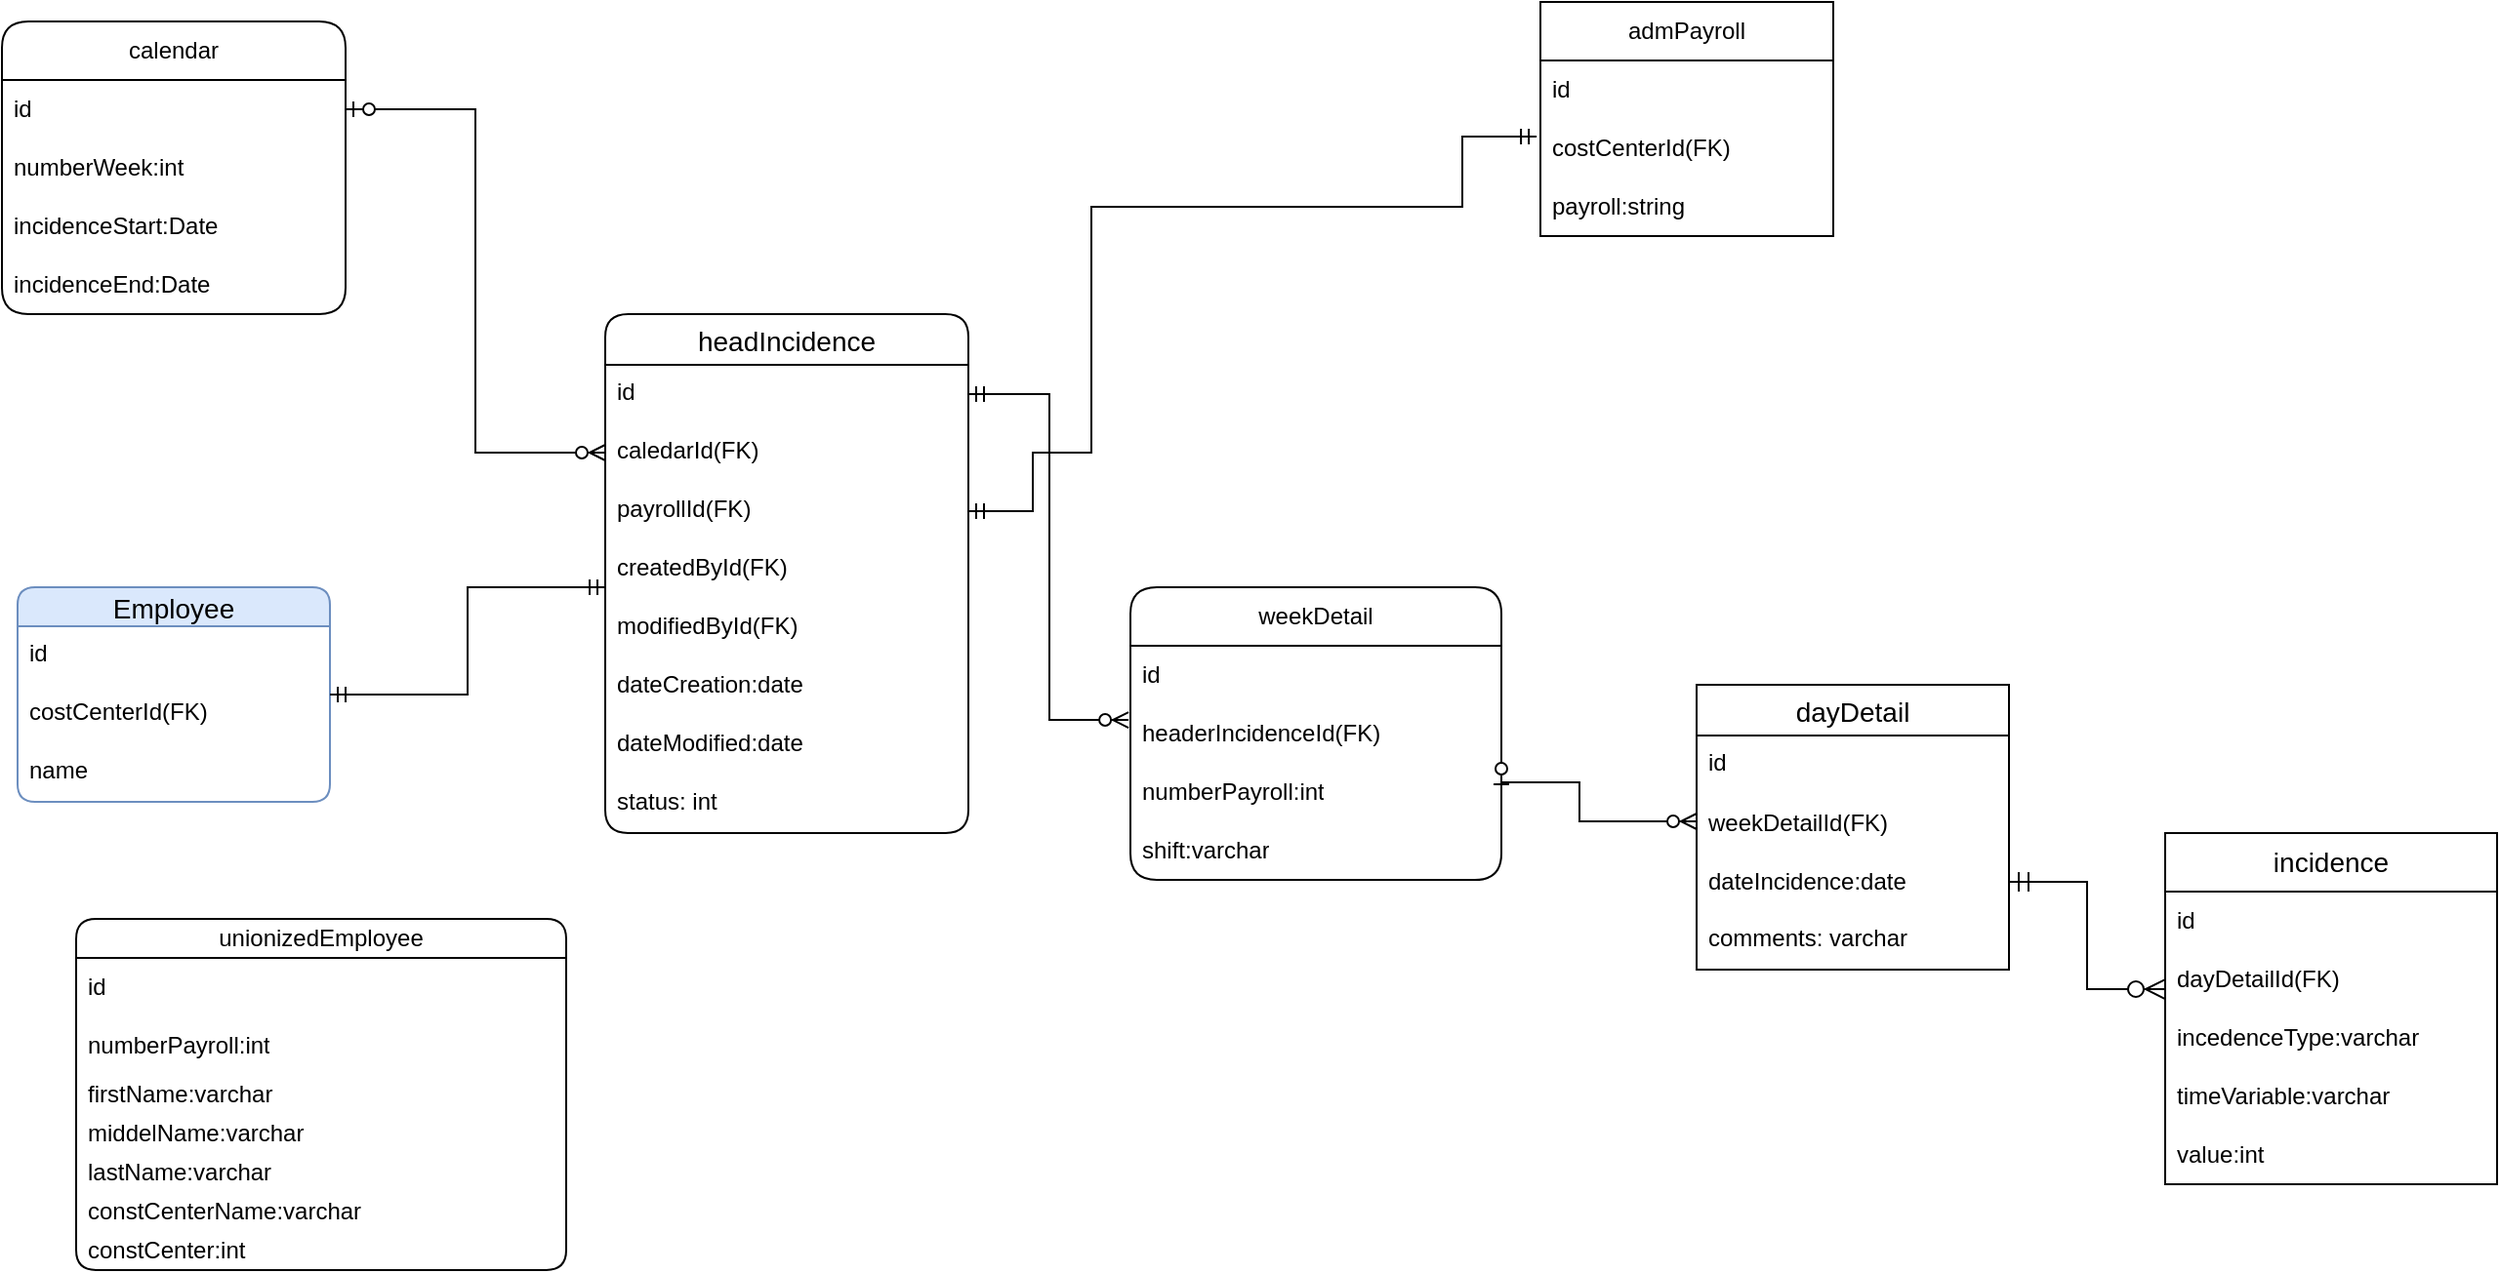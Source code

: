 <mxfile version="20.8.11" type="github" pages="2"><diagram name="Page-RelationalDiagram" id="xzXOlIJJJJgkkbdWyNcL"><mxGraphModel dx="1419" dy="838" grid="1" gridSize="10" guides="1" tooltips="1" connect="1" arrows="1" fold="1" page="1" pageScale="1" pageWidth="827" pageHeight="1169" math="0" shadow="0"><root><mxCell id="0"/><mxCell id="1" parent="0"/><mxCell id="9_D9ZtiU32j5H4MF9YHL-3" value="unionizedEmployee" style="swimlane;fontStyle=0;childLayout=stackLayout;horizontal=1;startSize=20;horizontalStack=0;resizeParent=1;resizeParentMax=0;resizeLast=0;collapsible=1;marginBottom=0;whiteSpace=wrap;html=1;rounded=1;arcSize=17;" parent="1" vertex="1"><mxGeometry x="50" y="480" width="251" height="180" as="geometry"><mxRectangle x="-210" y="260" width="90" height="30" as="alternateBounds"/></mxGeometry></mxCell><mxCell id="9_D9ZtiU32j5H4MF9YHL-4" value="id" style="text;strokeColor=none;fillColor=none;align=left;verticalAlign=middle;spacingLeft=4;spacingRight=4;overflow=hidden;points=[[0,0.5],[1,0.5]];portConstraint=eastwest;rotatable=0;whiteSpace=wrap;html=1;" parent="9_D9ZtiU32j5H4MF9YHL-3" vertex="1"><mxGeometry y="20" width="251" height="30" as="geometry"/></mxCell><mxCell id="9_D9ZtiU32j5H4MF9YHL-5" value="numberPayroll:int" style="text;strokeColor=none;fillColor=none;align=left;verticalAlign=middle;spacingLeft=4;spacingRight=4;overflow=hidden;points=[[0,0.5],[1,0.5]];portConstraint=eastwest;rotatable=0;whiteSpace=wrap;html=1;" parent="9_D9ZtiU32j5H4MF9YHL-3" vertex="1"><mxGeometry y="50" width="251" height="30" as="geometry"/></mxCell><mxCell id="M_aF5nF9O-DdfVQEBDeR-54" value="firstName:varchar" style="text;strokeColor=none;fillColor=none;align=left;verticalAlign=middle;spacingLeft=4;spacingRight=4;overflow=hidden;points=[[0,0.5],[1,0.5]];portConstraint=eastwest;rotatable=0;whiteSpace=wrap;html=1;" parent="9_D9ZtiU32j5H4MF9YHL-3" vertex="1"><mxGeometry y="80" width="251" height="20" as="geometry"/></mxCell><mxCell id="RLkpurQ1pF624WPWIBCw-2" value="middelName:varchar" style="text;strokeColor=none;fillColor=none;align=left;verticalAlign=middle;spacingLeft=4;spacingRight=4;overflow=hidden;points=[[0,0.5],[1,0.5]];portConstraint=eastwest;rotatable=0;whiteSpace=wrap;html=1;" parent="9_D9ZtiU32j5H4MF9YHL-3" vertex="1"><mxGeometry y="100" width="251" height="20" as="geometry"/></mxCell><mxCell id="RLkpurQ1pF624WPWIBCw-3" value="lastName:varchar" style="text;strokeColor=none;fillColor=none;align=left;verticalAlign=middle;spacingLeft=4;spacingRight=4;overflow=hidden;points=[[0,0.5],[1,0.5]];portConstraint=eastwest;rotatable=0;whiteSpace=wrap;html=1;" parent="9_D9ZtiU32j5H4MF9YHL-3" vertex="1"><mxGeometry y="120" width="251" height="20" as="geometry"/></mxCell><mxCell id="M_aF5nF9O-DdfVQEBDeR-55" value="constCenterName:varchar" style="text;strokeColor=none;fillColor=none;align=left;verticalAlign=middle;spacingLeft=4;spacingRight=4;overflow=hidden;points=[[0,0.5],[1,0.5]];portConstraint=eastwest;rotatable=0;whiteSpace=wrap;html=1;" parent="9_D9ZtiU32j5H4MF9YHL-3" vertex="1"><mxGeometry y="140" width="251" height="20" as="geometry"/></mxCell><mxCell id="pZvknc5cusVnxmi2neKI-1" value="constCenter:int" style="text;strokeColor=none;fillColor=none;align=left;verticalAlign=middle;spacingLeft=4;spacingRight=4;overflow=hidden;points=[[0,0.5],[1,0.5]];portConstraint=eastwest;rotatable=0;whiteSpace=wrap;html=1;" vertex="1" parent="9_D9ZtiU32j5H4MF9YHL-3"><mxGeometry y="160" width="251" height="20" as="geometry"/></mxCell><mxCell id="M_aF5nF9O-DdfVQEBDeR-6" value="weekDetail" style="swimlane;fontStyle=0;childLayout=stackLayout;horizontal=1;startSize=30;horizontalStack=0;resizeParent=1;resizeParentMax=0;resizeLast=0;collapsible=1;marginBottom=0;whiteSpace=wrap;html=1;rounded=1;" parent="1" vertex="1"><mxGeometry x="590" y="310" width="190" height="150" as="geometry"/></mxCell><mxCell id="M_aF5nF9O-DdfVQEBDeR-9" value="id" style="text;strokeColor=none;fillColor=none;align=left;verticalAlign=middle;spacingLeft=4;spacingRight=4;overflow=hidden;points=[[0,0.5],[1,0.5]];portConstraint=eastwest;rotatable=0;whiteSpace=wrap;html=1;" parent="M_aF5nF9O-DdfVQEBDeR-6" vertex="1"><mxGeometry y="30" width="190" height="30" as="geometry"/></mxCell><mxCell id="M_aF5nF9O-DdfVQEBDeR-24" value="headerIncidenceId(FK)" style="text;strokeColor=none;fillColor=none;align=left;verticalAlign=middle;spacingLeft=4;spacingRight=4;overflow=hidden;points=[[0,0.5],[1,0.5]];portConstraint=eastwest;rotatable=0;whiteSpace=wrap;html=1;" parent="M_aF5nF9O-DdfVQEBDeR-6" vertex="1"><mxGeometry y="60" width="190" height="30" as="geometry"/></mxCell><mxCell id="FmqXsOVbyBLf8n7mqnHW-25" value="numberPayroll:int" style="text;strokeColor=none;fillColor=none;align=left;verticalAlign=middle;spacingLeft=4;spacingRight=4;overflow=hidden;points=[[0,0.5],[1,0.5]];portConstraint=eastwest;rotatable=0;whiteSpace=wrap;html=1;" parent="M_aF5nF9O-DdfVQEBDeR-6" vertex="1"><mxGeometry y="90" width="190" height="30" as="geometry"/></mxCell><mxCell id="FmqXsOVbyBLf8n7mqnHW-23" value="shift:varchar" style="text;strokeColor=none;fillColor=none;align=left;verticalAlign=middle;spacingLeft=4;spacingRight=4;overflow=hidden;points=[[0,0.5],[1,0.5]];portConstraint=eastwest;rotatable=0;whiteSpace=wrap;html=1;" parent="M_aF5nF9O-DdfVQEBDeR-6" vertex="1"><mxGeometry y="120" width="190" height="30" as="geometry"/></mxCell><mxCell id="M_aF5nF9O-DdfVQEBDeR-13" value="calendar" style="swimlane;fontStyle=0;childLayout=stackLayout;horizontal=1;startSize=30;horizontalStack=0;resizeParent=1;resizeParentMax=0;resizeLast=0;collapsible=1;marginBottom=0;whiteSpace=wrap;html=1;rounded=1;" parent="1" vertex="1"><mxGeometry x="12" y="20" width="176" height="150" as="geometry"/></mxCell><mxCell id="M_aF5nF9O-DdfVQEBDeR-14" value="id" style="text;strokeColor=none;fillColor=none;align=left;verticalAlign=middle;spacingLeft=4;spacingRight=4;overflow=hidden;points=[[0,0.5],[1,0.5]];portConstraint=eastwest;rotatable=0;whiteSpace=wrap;html=1;" parent="M_aF5nF9O-DdfVQEBDeR-13" vertex="1"><mxGeometry y="30" width="176" height="30" as="geometry"/></mxCell><mxCell id="M_aF5nF9O-DdfVQEBDeR-29" value="numberWeek:int&amp;nbsp;" style="text;strokeColor=none;fillColor=none;align=left;verticalAlign=middle;spacingLeft=4;spacingRight=4;overflow=hidden;points=[[0,0.5],[1,0.5]];portConstraint=eastwest;rotatable=0;whiteSpace=wrap;html=1;" parent="M_aF5nF9O-DdfVQEBDeR-13" vertex="1"><mxGeometry y="60" width="176" height="30" as="geometry"/></mxCell><mxCell id="M_aF5nF9O-DdfVQEBDeR-15" value="incidenceStart:Date" style="text;strokeColor=none;fillColor=none;align=left;verticalAlign=middle;spacingLeft=4;spacingRight=4;overflow=hidden;points=[[0,0.5],[1,0.5]];portConstraint=eastwest;rotatable=0;whiteSpace=wrap;html=1;" parent="M_aF5nF9O-DdfVQEBDeR-13" vertex="1"><mxGeometry y="90" width="176" height="30" as="geometry"/></mxCell><mxCell id="1ZrVSknhjrhviFa1q-uo-1" value="incidenceEnd:Date" style="text;strokeColor=none;fillColor=none;align=left;verticalAlign=middle;spacingLeft=4;spacingRight=4;overflow=hidden;points=[[0,0.5],[1,0.5]];portConstraint=eastwest;rotatable=0;whiteSpace=wrap;html=1;" parent="M_aF5nF9O-DdfVQEBDeR-13" vertex="1"><mxGeometry y="120" width="176" height="30" as="geometry"/></mxCell><mxCell id="M_aF5nF9O-DdfVQEBDeR-25" value="headIncidence" style="swimlane;fontStyle=0;childLayout=stackLayout;horizontal=1;startSize=26;horizontalStack=0;resizeParent=1;resizeParentMax=0;resizeLast=0;collapsible=1;marginBottom=0;align=center;fontSize=14;rounded=1;" parent="1" vertex="1"><mxGeometry x="321" y="170" width="186" height="266" as="geometry"/></mxCell><mxCell id="M_aF5nF9O-DdfVQEBDeR-30" value="id" style="text;strokeColor=none;fillColor=none;spacingLeft=4;spacingRight=4;overflow=hidden;rotatable=0;points=[[0,0.5],[1,0.5]];portConstraint=eastwest;fontSize=12;" parent="M_aF5nF9O-DdfVQEBDeR-25" vertex="1"><mxGeometry y="26" width="186" height="30" as="geometry"/></mxCell><mxCell id="M_aF5nF9O-DdfVQEBDeR-36" value="caledarId(FK)" style="text;strokeColor=none;fillColor=none;spacingLeft=4;spacingRight=4;overflow=hidden;rotatable=0;points=[[0,0.5],[1,0.5]];portConstraint=eastwest;fontSize=12;" parent="M_aF5nF9O-DdfVQEBDeR-25" vertex="1"><mxGeometry y="56" width="186" height="30" as="geometry"/></mxCell><mxCell id="FmqXsOVbyBLf8n7mqnHW-7" value="payrollId(FK)" style="text;strokeColor=none;fillColor=none;spacingLeft=4;spacingRight=4;overflow=hidden;rotatable=0;points=[[0,0.5],[1,0.5]];portConstraint=eastwest;fontSize=12;" parent="M_aF5nF9O-DdfVQEBDeR-25" vertex="1"><mxGeometry y="86" width="186" height="30" as="geometry"/></mxCell><mxCell id="FmqXsOVbyBLf8n7mqnHW-1" value="createdById(FK)" style="text;strokeColor=none;fillColor=none;spacingLeft=4;spacingRight=4;overflow=hidden;rotatable=0;points=[[0,0.5],[1,0.5]];portConstraint=eastwest;fontSize=12;" parent="M_aF5nF9O-DdfVQEBDeR-25" vertex="1"><mxGeometry y="116" width="186" height="30" as="geometry"/></mxCell><mxCell id="M_aF5nF9O-DdfVQEBDeR-51" value="modifiedById(FK)" style="text;strokeColor=none;fillColor=none;spacingLeft=4;spacingRight=4;overflow=hidden;rotatable=0;points=[[0,0.5],[1,0.5]];portConstraint=eastwest;fontSize=12;" parent="M_aF5nF9O-DdfVQEBDeR-25" vertex="1"><mxGeometry y="146" width="186" height="30" as="geometry"/></mxCell><mxCell id="M_aF5nF9O-DdfVQEBDeR-37" value="dateCreation:date" style="text;strokeColor=none;fillColor=none;spacingLeft=4;spacingRight=4;overflow=hidden;rotatable=0;points=[[0,0.5],[1,0.5]];portConstraint=eastwest;fontSize=12;" parent="M_aF5nF9O-DdfVQEBDeR-25" vertex="1"><mxGeometry y="176" width="186" height="30" as="geometry"/></mxCell><mxCell id="M_aF5nF9O-DdfVQEBDeR-39" value="dateModified:date" style="text;strokeColor=none;fillColor=none;spacingLeft=4;spacingRight=4;overflow=hidden;rotatable=0;points=[[0,0.5],[1,0.5]];portConstraint=eastwest;fontSize=12;" parent="M_aF5nF9O-DdfVQEBDeR-25" vertex="1"><mxGeometry y="206" width="186" height="30" as="geometry"/></mxCell><mxCell id="M_aF5nF9O-DdfVQEBDeR-28" value="status: int" style="text;strokeColor=none;fillColor=none;spacingLeft=4;spacingRight=4;overflow=hidden;rotatable=0;points=[[0,0.5],[1,0.5]];portConstraint=eastwest;fontSize=12;" parent="M_aF5nF9O-DdfVQEBDeR-25" vertex="1"><mxGeometry y="236" width="186" height="30" as="geometry"/></mxCell><mxCell id="M_aF5nF9O-DdfVQEBDeR-59" value="" style="edgeStyle=orthogonalEdgeStyle;fontSize=12;html=1;endArrow=ERzeroToMany;startArrow=ERzeroToOne;rounded=0;" parent="1" source="M_aF5nF9O-DdfVQEBDeR-14" target="M_aF5nF9O-DdfVQEBDeR-36" edge="1"><mxGeometry width="100" height="100" relative="1" as="geometry"><mxPoint x="200" y="140" as="sourcePoint"/><mxPoint x="260" y="200" as="targetPoint"/></mxGeometry></mxCell><mxCell id="M_aF5nF9O-DdfVQEBDeR-62" value="Employee" style="swimlane;fontStyle=0;childLayout=stackLayout;horizontal=1;startSize=20;horizontalStack=0;resizeParent=1;resizeParentMax=0;resizeLast=0;collapsible=1;marginBottom=0;align=center;fontSize=14;rounded=1;fillColor=#dae8fc;strokeColor=#6c8ebf;" parent="1" vertex="1"><mxGeometry x="20" y="310" width="160" height="110" as="geometry"/></mxCell><mxCell id="M_aF5nF9O-DdfVQEBDeR-63" value="id" style="text;strokeColor=none;fillColor=none;spacingLeft=4;spacingRight=4;overflow=hidden;rotatable=0;points=[[0,0.5],[1,0.5]];portConstraint=eastwest;fontSize=12;" parent="M_aF5nF9O-DdfVQEBDeR-62" vertex="1"><mxGeometry y="20" width="160" height="30" as="geometry"/></mxCell><mxCell id="M_aF5nF9O-DdfVQEBDeR-65" value="costCenterId(FK)" style="text;strokeColor=none;fillColor=none;spacingLeft=4;spacingRight=4;overflow=hidden;rotatable=0;points=[[0,0.5],[1,0.5]];portConstraint=eastwest;fontSize=12;" parent="M_aF5nF9O-DdfVQEBDeR-62" vertex="1"><mxGeometry y="50" width="160" height="30" as="geometry"/></mxCell><mxCell id="M_aF5nF9O-DdfVQEBDeR-64" value="name" style="text;strokeColor=none;fillColor=none;spacingLeft=4;spacingRight=4;overflow=hidden;rotatable=0;points=[[0,0.5],[1,0.5]];portConstraint=eastwest;fontSize=12;" parent="M_aF5nF9O-DdfVQEBDeR-62" vertex="1"><mxGeometry y="80" width="160" height="30" as="geometry"/></mxCell><mxCell id="FmqXsOVbyBLf8n7mqnHW-2" value="admPayroll" style="swimlane;fontStyle=0;childLayout=stackLayout;horizontal=1;startSize=30;horizontalStack=0;resizeParent=1;resizeParentMax=0;resizeLast=0;collapsible=1;marginBottom=0;whiteSpace=wrap;html=1;" parent="1" vertex="1"><mxGeometry x="800" y="10" width="150" height="120" as="geometry"/></mxCell><mxCell id="FmqXsOVbyBLf8n7mqnHW-6" value="id" style="text;strokeColor=none;fillColor=none;align=left;verticalAlign=middle;spacingLeft=4;spacingRight=4;overflow=hidden;points=[[0,0.5],[1,0.5]];portConstraint=eastwest;rotatable=0;whiteSpace=wrap;html=1;" parent="FmqXsOVbyBLf8n7mqnHW-2" vertex="1"><mxGeometry y="30" width="150" height="30" as="geometry"/></mxCell><mxCell id="FmqXsOVbyBLf8n7mqnHW-3" value="costCenterId(FK)" style="text;strokeColor=none;fillColor=none;align=left;verticalAlign=middle;spacingLeft=4;spacingRight=4;overflow=hidden;points=[[0,0.5],[1,0.5]];portConstraint=eastwest;rotatable=0;whiteSpace=wrap;html=1;" parent="FmqXsOVbyBLf8n7mqnHW-2" vertex="1"><mxGeometry y="60" width="150" height="30" as="geometry"/></mxCell><mxCell id="FmqXsOVbyBLf8n7mqnHW-4" value="payroll:string" style="text;strokeColor=none;fillColor=none;align=left;verticalAlign=middle;spacingLeft=4;spacingRight=4;overflow=hidden;points=[[0,0.5],[1,0.5]];portConstraint=eastwest;rotatable=0;whiteSpace=wrap;html=1;" parent="FmqXsOVbyBLf8n7mqnHW-2" vertex="1"><mxGeometry y="90" width="150" height="30" as="geometry"/></mxCell><mxCell id="FmqXsOVbyBLf8n7mqnHW-13" value="" style="edgeStyle=orthogonalEdgeStyle;fontSize=12;html=1;endArrow=ERmandOne;startArrow=ERmandOne;rounded=0;entryX=-0.013;entryY=0.3;entryDx=0;entryDy=0;entryPerimeter=0;" parent="1" source="FmqXsOVbyBLf8n7mqnHW-7" target="FmqXsOVbyBLf8n7mqnHW-3" edge="1"><mxGeometry width="100" height="100" relative="1" as="geometry"><mxPoint x="270" y="231.059" as="sourcePoint"/><mxPoint x="580" y="80" as="targetPoint"/><Array as="points"><mxPoint x="540" y="271"/><mxPoint x="540" y="241"/><mxPoint x="570" y="241"/><mxPoint x="570" y="115"/><mxPoint x="760" y="115"/><mxPoint x="760" y="79"/></Array></mxGeometry></mxCell><mxCell id="FmqXsOVbyBLf8n7mqnHW-16" value="" style="edgeStyle=orthogonalEdgeStyle;fontSize=12;html=1;endArrow=ERmandOne;startArrow=ERmandOne;rounded=0;entryX=0;entryY=0.8;entryDx=0;entryDy=0;entryPerimeter=0;" parent="1" source="M_aF5nF9O-DdfVQEBDeR-62" target="FmqXsOVbyBLf8n7mqnHW-1" edge="1"><mxGeometry width="100" height="100" relative="1" as="geometry"><mxPoint x="80" y="350" as="sourcePoint"/><mxPoint x="180" y="250" as="targetPoint"/></mxGeometry></mxCell><mxCell id="FmqXsOVbyBLf8n7mqnHW-19" value="dayDetail" style="swimlane;fontStyle=0;childLayout=stackLayout;horizontal=1;startSize=26;horizontalStack=0;resizeParent=1;resizeParentMax=0;resizeLast=0;collapsible=1;marginBottom=0;align=center;fontSize=14;" parent="1" vertex="1"><mxGeometry x="880" y="360" width="160" height="146" as="geometry"/></mxCell><mxCell id="FmqXsOVbyBLf8n7mqnHW-20" value="id" style="text;strokeColor=none;fillColor=none;spacingLeft=4;spacingRight=4;overflow=hidden;rotatable=0;points=[[0,0.5],[1,0.5]];portConstraint=eastwest;fontSize=12;" parent="FmqXsOVbyBLf8n7mqnHW-19" vertex="1"><mxGeometry y="26" width="160" height="30" as="geometry"/></mxCell><mxCell id="FmqXsOVbyBLf8n7mqnHW-35" value="weekDetailId(FK)" style="text;strokeColor=none;fillColor=none;align=left;verticalAlign=middle;spacingLeft=4;spacingRight=4;overflow=hidden;points=[[0,0.5],[1,0.5]];portConstraint=eastwest;rotatable=0;whiteSpace=wrap;html=1;" parent="FmqXsOVbyBLf8n7mqnHW-19" vertex="1"><mxGeometry y="56" width="160" height="30" as="geometry"/></mxCell><mxCell id="FmqXsOVbyBLf8n7mqnHW-28" value="dateIncidence:date" style="text;strokeColor=none;fillColor=none;align=left;verticalAlign=middle;spacingLeft=4;spacingRight=4;overflow=hidden;points=[[0,0.5],[1,0.5]];portConstraint=eastwest;rotatable=0;whiteSpace=wrap;html=1;" parent="FmqXsOVbyBLf8n7mqnHW-19" vertex="1"><mxGeometry y="86" width="160" height="30" as="geometry"/></mxCell><mxCell id="FmqXsOVbyBLf8n7mqnHW-22" value="comments: varchar" style="text;strokeColor=none;fillColor=none;spacingLeft=4;spacingRight=4;overflow=hidden;rotatable=0;points=[[0,0.5],[1,0.5]];portConstraint=eastwest;fontSize=12;" parent="FmqXsOVbyBLf8n7mqnHW-19" vertex="1"><mxGeometry y="116" width="160" height="30" as="geometry"/></mxCell><mxCell id="FmqXsOVbyBLf8n7mqnHW-24" value="" style="edgeStyle=orthogonalEdgeStyle;fontSize=12;html=1;endArrow=ERzeroToMany;startArrow=ERmandOne;rounded=0;entryX=-0.005;entryY=0.267;entryDx=0;entryDy=0;entryPerimeter=0;" parent="1" source="M_aF5nF9O-DdfVQEBDeR-30" target="M_aF5nF9O-DdfVQEBDeR-24" edge="1"><mxGeometry width="100" height="100" relative="1" as="geometry"><mxPoint x="620" y="420" as="sourcePoint"/><mxPoint x="720" y="320" as="targetPoint"/></mxGeometry></mxCell><mxCell id="FmqXsOVbyBLf8n7mqnHW-26" value="" style="edgeStyle=orthogonalEdgeStyle;fontSize=12;html=1;endArrow=ERzeroToMany;startArrow=ERzeroToOne;rounded=0;exitX=1;exitY=0.5;exitDx=0;exitDy=0;" parent="1" source="FmqXsOVbyBLf8n7mqnHW-25" target="FmqXsOVbyBLf8n7mqnHW-35" edge="1"><mxGeometry width="100" height="100" relative="1" as="geometry"><mxPoint x="740" y="468" as="sourcePoint"/><mxPoint x="840" y="368" as="targetPoint"/><Array as="points"><mxPoint x="780" y="410"/><mxPoint x="820" y="410"/><mxPoint x="820" y="430"/></Array></mxGeometry></mxCell><mxCell id="RLkpurQ1pF624WPWIBCw-4" value="incidence" style="swimlane;fontStyle=0;childLayout=stackLayout;horizontal=1;startSize=30;horizontalStack=0;resizeParent=1;resizeParentMax=0;resizeLast=0;collapsible=1;marginBottom=0;whiteSpace=wrap;html=1;fontSize=14;" parent="1" vertex="1"><mxGeometry x="1120" y="436" width="170" height="180" as="geometry"/></mxCell><mxCell id="RLkpurQ1pF624WPWIBCw-5" value="id" style="text;strokeColor=none;fillColor=none;align=left;verticalAlign=middle;spacingLeft=4;spacingRight=4;overflow=hidden;points=[[0,0.5],[1,0.5]];portConstraint=eastwest;rotatable=0;whiteSpace=wrap;html=1;fontSize=12;" parent="RLkpurQ1pF624WPWIBCw-4" vertex="1"><mxGeometry y="30" width="170" height="30" as="geometry"/></mxCell><mxCell id="RLkpurQ1pF624WPWIBCw-6" value="dayDetailId(FK)" style="text;strokeColor=none;fillColor=none;align=left;verticalAlign=middle;spacingLeft=4;spacingRight=4;overflow=hidden;points=[[0,0.5],[1,0.5]];portConstraint=eastwest;rotatable=0;whiteSpace=wrap;html=1;fontSize=12;" parent="RLkpurQ1pF624WPWIBCw-4" vertex="1"><mxGeometry y="60" width="170" height="30" as="geometry"/></mxCell><mxCell id="RLkpurQ1pF624WPWIBCw-7" value="incedenceType:varchar" style="text;strokeColor=none;fillColor=none;align=left;verticalAlign=middle;spacingLeft=4;spacingRight=4;overflow=hidden;points=[[0,0.5],[1,0.5]];portConstraint=eastwest;rotatable=0;whiteSpace=wrap;html=1;fontSize=12;" parent="RLkpurQ1pF624WPWIBCw-4" vertex="1"><mxGeometry y="90" width="170" height="30" as="geometry"/></mxCell><mxCell id="RLkpurQ1pF624WPWIBCw-8" value="timeVariable:varchar" style="text;strokeColor=none;fillColor=none;align=left;verticalAlign=middle;spacingLeft=4;spacingRight=4;overflow=hidden;points=[[0,0.5],[1,0.5]];portConstraint=eastwest;rotatable=0;whiteSpace=wrap;html=1;fontSize=12;" parent="RLkpurQ1pF624WPWIBCw-4" vertex="1"><mxGeometry y="120" width="170" height="30" as="geometry"/></mxCell><mxCell id="RLkpurQ1pF624WPWIBCw-9" value="value:int" style="text;strokeColor=none;fillColor=none;align=left;verticalAlign=middle;spacingLeft=4;spacingRight=4;overflow=hidden;points=[[0,0.5],[1,0.5]];portConstraint=eastwest;rotatable=0;whiteSpace=wrap;html=1;fontSize=12;" parent="RLkpurQ1pF624WPWIBCw-4" vertex="1"><mxGeometry y="150" width="170" height="30" as="geometry"/></mxCell><mxCell id="RLkpurQ1pF624WPWIBCw-10" value="" style="edgeStyle=orthogonalEdgeStyle;fontSize=12;html=1;endArrow=ERzeroToMany;startArrow=ERmandOne;rounded=0;startSize=8;endSize=8;entryX=0;entryY=0.667;entryDx=0;entryDy=0;entryPerimeter=0;strokeColor=default;" parent="1" source="FmqXsOVbyBLf8n7mqnHW-28" target="RLkpurQ1pF624WPWIBCw-6" edge="1"><mxGeometry width="100" height="100" relative="1" as="geometry"><mxPoint x="1020" y="670" as="sourcePoint"/><mxPoint x="1120" y="570" as="targetPoint"/></mxGeometry></mxCell></root></mxGraphModel></diagram><diagram id="XbfLtiue7vvspxcME4lK" name="Page-FlowDiagram"><mxGraphModel dx="2027" dy="1197" grid="1" gridSize="10" guides="1" tooltips="1" connect="1" arrows="1" fold="1" page="1" pageScale="1" pageWidth="827" pageHeight="1169" math="0" shadow="0"><root><mxCell id="0"/><mxCell id="1" parent="0"/><mxCell id="5Z_7QFvsqZYLx5hiNaYu-51" value="" style="edgeStyle=orthogonalEdgeStyle;rounded=0;orthogonalLoop=1;jettySize=auto;html=1;fontSize=12;startSize=8;endSize=8;exitX=0;exitY=0.5;exitDx=0;exitDy=0;entryX=0.5;entryY=0;entryDx=0;entryDy=0;" parent="1" source="5Z_7QFvsqZYLx5hiNaYu-47" target="5Z_7QFvsqZYLx5hiNaYu-50" edge="1"><mxGeometry relative="1" as="geometry"/></mxCell><mxCell id="5Z_7QFvsqZYLx5hiNaYu-109" style="edgeStyle=orthogonalEdgeStyle;rounded=0;orthogonalLoop=1;jettySize=auto;html=1;fontSize=12;startSize=8;endSize=8;exitX=1;exitY=0.5;exitDx=0;exitDy=0;" parent="1" source="5Z_7QFvsqZYLx5hiNaYu-47" target="t3x61w4r6xSnHAWXs-r3-3" edge="1"><mxGeometry relative="1" as="geometry"><mxPoint x="1340" y="681" as="targetPoint"/><Array as="points"><mxPoint x="1380" y="360"/></Array></mxGeometry></mxCell><mxCell id="pmCrkatlPYBzh1t-tQkI-14" value="Si" style="edgeLabel;html=1;align=center;verticalAlign=middle;resizable=0;points=[];fontSize=12;" parent="5Z_7QFvsqZYLx5hiNaYu-109" vertex="1" connectable="0"><mxGeometry x="-0.486" relative="1" as="geometry"><mxPoint x="21" y="17" as="offset"/></mxGeometry></mxCell><mxCell id="5Z_7QFvsqZYLx5hiNaYu-47" value="¿Esta correcto ?" style="rhombus;whiteSpace=wrap;html=1;rounded=0;arcSize=0;fontSize=12;" parent="1" vertex="1"><mxGeometry x="1230" y="315" width="99" height="90" as="geometry"/></mxCell><mxCell id="mppb7pQ2llq3sMJZj9XO-2" style="edgeStyle=orthogonalEdgeStyle;rounded=0;orthogonalLoop=1;jettySize=auto;html=1;entryX=0.5;entryY=0;entryDx=0;entryDy=0;strokeColor=default;fontSize=12;startSize=8;endSize=8;" parent="1" source="5Z_7QFvsqZYLx5hiNaYu-50" target="mppb7pQ2llq3sMJZj9XO-1" edge="1"><mxGeometry relative="1" as="geometry"/></mxCell><mxCell id="5Z_7QFvsqZYLx5hiNaYu-50" value="Rechazado." style="shape=parallelogram;perimeter=parallelogramPerimeter;whiteSpace=wrap;html=1;fixedSize=1;rounded=0;arcSize=0;fontSize=12;size=10;" parent="1" vertex="1"><mxGeometry x="1140" y="430" width="120" height="60" as="geometry"/></mxCell><mxCell id="5Z_7QFvsqZYLx5hiNaYu-95" style="edgeStyle=none;rounded=0;orthogonalLoop=1;jettySize=auto;html=1;strokeColor=default;fontSize=12;startSize=8;endSize=8;entryX=0.5;entryY=0;entryDx=0;entryDy=0;" parent="1" source="5Z_7QFvsqZYLx5hiNaYu-96" target="5Z_7QFvsqZYLx5hiNaYu-97" edge="1"><mxGeometry relative="1" as="geometry"><mxPoint x="2223" y="320" as="targetPoint"/></mxGeometry></mxCell><mxCell id="5Z_7QFvsqZYLx5hiNaYu-96" value="Ingresa nóminas&amp;nbsp;" style="rounded=1;whiteSpace=wrap;html=1;fontSize=16;arcSize=20;glass=0;" parent="1" vertex="1"><mxGeometry x="2013" y="30" width="120" height="40" as="geometry"/></mxCell><mxCell id="pmCrkatlPYBzh1t-tQkI-18" style="edgeStyle=orthogonalEdgeStyle;rounded=0;orthogonalLoop=1;jettySize=auto;html=1;entryX=0.5;entryY=0;entryDx=0;entryDy=0;strokeColor=default;fontSize=12;startSize=8;endSize=8;" parent="1" source="5Z_7QFvsqZYLx5hiNaYu-97" target="pmCrkatlPYBzh1t-tQkI-17" edge="1"><mxGeometry relative="1" as="geometry"/></mxCell><mxCell id="5Z_7QFvsqZYLx5hiNaYu-97" value="Lista de reportes pendientes." style="rounded=0;whiteSpace=wrap;html=1;fontSize=12;" parent="1" vertex="1"><mxGeometry x="2013" y="120" width="120" height="60" as="geometry"/></mxCell><mxCell id="pmCrkatlPYBzh1t-tQkI-22" style="edgeStyle=orthogonalEdgeStyle;rounded=0;orthogonalLoop=1;jettySize=auto;html=1;entryX=0.5;entryY=0;entryDx=0;entryDy=0;strokeColor=default;fontSize=12;startSize=8;endSize=8;" parent="1" source="5Z_7QFvsqZYLx5hiNaYu-98" target="t3x61w4r6xSnHAWXs-r3-2" edge="1"><mxGeometry relative="1" as="geometry"/></mxCell><mxCell id="5Z_7QFvsqZYLx5hiNaYu-98" value="&lt;div style=&quot;&quot;&gt;&lt;span style=&quot;background-color: initial;&quot;&gt;Se descarga el reporte.&amp;nbsp;&lt;/span&gt;&lt;/div&gt;" style="whiteSpace=wrap;html=1;rounded=0;fontSize=12;align=center;" parent="1" vertex="1"><mxGeometry x="2013" y="390" width="120" height="60" as="geometry"/></mxCell><mxCell id="5Z_7QFvsqZYLx5hiNaYu-82" style="edgeStyle=none;rounded=0;orthogonalLoop=1;jettySize=auto;html=1;entryX=0.5;entryY=0;entryDx=0;entryDy=0;strokeColor=default;fontSize=12;startSize=8;endSize=8;" parent="1" source="5Z_7QFvsqZYLx5hiNaYu-9" target="5Z_7QFvsqZYLx5hiNaYu-81" edge="1"><mxGeometry relative="1" as="geometry"/></mxCell><mxCell id="5Z_7QFvsqZYLx5hiNaYu-9" value="Ingresar" style="rounded=1;whiteSpace=wrap;html=1;fontSize=16;arcSize=38;" parent="1" vertex="1"><mxGeometry x="364" y="40" width="120" height="40" as="geometry"/></mxCell><mxCell id="5Z_7QFvsqZYLx5hiNaYu-12" style="edgeStyle=none;curved=1;rounded=0;orthogonalLoop=1;jettySize=auto;html=1;exitX=0.5;exitY=0;exitDx=0;exitDy=0;fontSize=12;startSize=8;endSize=8;" parent="1" source="5Z_7QFvsqZYLx5hiNaYu-9" target="5Z_7QFvsqZYLx5hiNaYu-9" edge="1"><mxGeometry relative="1" as="geometry"/></mxCell><mxCell id="5Z_7QFvsqZYLx5hiNaYu-20" value="" style="edgeStyle=none;curved=1;rounded=0;orthogonalLoop=1;jettySize=auto;html=1;fontSize=10;startSize=8;endSize=8;" parent="1" source="5Z_7QFvsqZYLx5hiNaYu-16" target="5Z_7QFvsqZYLx5hiNaYu-19" edge="1"><mxGeometry relative="1" as="geometry"/></mxCell><mxCell id="5Z_7QFvsqZYLx5hiNaYu-16" value="Crear nuevo reporte&amp;nbsp;de incidencia&amp;nbsp;&lt;br&gt;." style="shape=parallelogram;perimeter=parallelogramPerimeter;whiteSpace=wrap;html=1;fixedSize=1;fontSize=12;size=10;rounded=0;" parent="1" vertex="1"><mxGeometry x="284" y="240" width="120" height="60" as="geometry"/></mxCell><mxCell id="pmCrkatlPYBzh1t-tQkI-1" value="" style="edgeStyle=orthogonalEdgeStyle;rounded=0;orthogonalLoop=1;jettySize=auto;html=1;strokeColor=default;fontSize=12;startSize=8;endSize=8;" parent="1" source="5Z_7QFvsqZYLx5hiNaYu-19" target="5Z_7QFvsqZYLx5hiNaYu-85" edge="1"><mxGeometry relative="1" as="geometry"/></mxCell><mxCell id="5Z_7QFvsqZYLx5hiNaYu-19" value="Seleccionar la fecha del reporte.&amp;nbsp;" style="shape=parallelogram;perimeter=parallelogramPerimeter;whiteSpace=wrap;html=1;fixedSize=1;fontSize=12;size=-20;rounded=0;" parent="1" vertex="1"><mxGeometry x="284" y="340" width="120" height="60" as="geometry"/></mxCell><mxCell id="5Z_7QFvsqZYLx5hiNaYu-34" value="" style="edgeStyle=none;curved=1;rounded=0;orthogonalLoop=1;jettySize=auto;html=1;fontSize=12;startSize=8;endSize=8;" parent="1" source="5Z_7QFvsqZYLx5hiNaYu-27" target="5Z_7QFvsqZYLx5hiNaYu-33" edge="1"><mxGeometry relative="1" as="geometry"/></mxCell><mxCell id="5Z_7QFvsqZYLx5hiNaYu-27" value="Se crea el registro de las incidencias." style="whiteSpace=wrap;html=1;fontSize=12;rounded=0;" parent="1" vertex="1"><mxGeometry x="284" y="545" width="120" height="60" as="geometry"/></mxCell><mxCell id="5Z_7QFvsqZYLx5hiNaYu-68" style="edgeStyle=none;rounded=0;orthogonalLoop=1;jettySize=auto;html=1;entryX=0.5;entryY=0;entryDx=0;entryDy=0;strokeColor=default;fontSize=12;startSize=8;endSize=8;" parent="1" source="5Z_7QFvsqZYLx5hiNaYu-33" target="5Z_7QFvsqZYLx5hiNaYu-37" edge="1"><mxGeometry relative="1" as="geometry"><mxPoint x="484" y="890" as="targetPoint"/></mxGeometry></mxCell><mxCell id="5Z_7QFvsqZYLx5hiNaYu-33" value="&lt;font style=&quot;font-size: 12px;&quot;&gt;Se calculan las horas extras existentes en esa semana.&lt;/font&gt;" style="whiteSpace=wrap;html=1;fontSize=16;rounded=0;" parent="1" vertex="1"><mxGeometry x="284" y="680" width="120" height="60" as="geometry"/></mxCell><mxCell id="pmCrkatlPYBzh1t-tQkI-4" style="edgeStyle=orthogonalEdgeStyle;rounded=0;orthogonalLoop=1;jettySize=auto;html=1;strokeColor=default;fontSize=12;startSize=8;endSize=8;" parent="1" source="5Z_7QFvsqZYLx5hiNaYu-37" target="XzZkjASxkMZa60ipMFVW-2" edge="1"><mxGeometry relative="1" as="geometry"/></mxCell><mxCell id="5Z_7QFvsqZYLx5hiNaYu-37" value="Se envía el reporte para su aprobación." style="whiteSpace=wrap;html=1;fontSize=12;rounded=1;arcSize=25;" parent="1" vertex="1"><mxGeometry x="284" y="800" width="120" height="60" as="geometry"/></mxCell><mxCell id="5Z_7QFvsqZYLx5hiNaYu-83" style="edgeStyle=none;rounded=0;orthogonalLoop=1;jettySize=auto;html=1;exitX=0;exitY=0.5;exitDx=0;exitDy=0;entryX=0.5;entryY=0;entryDx=0;entryDy=0;strokeColor=default;fontSize=12;startSize=8;endSize=8;" parent="1" source="5Z_7QFvsqZYLx5hiNaYu-81" target="5Z_7QFvsqZYLx5hiNaYu-16" edge="1"><mxGeometry relative="1" as="geometry"><Array as="points"><mxPoint x="344" y="160"/></Array></mxGeometry></mxCell><mxCell id="5Z_7QFvsqZYLx5hiNaYu-84" value="No" style="edgeLabel;html=1;align=center;verticalAlign=middle;resizable=0;points=[];fontSize=12;rounded=0;" parent="5Z_7QFvsqZYLx5hiNaYu-83" vertex="1" connectable="0"><mxGeometry x="-0.201" y="1" relative="1" as="geometry"><mxPoint x="-1" y="3" as="offset"/></mxGeometry></mxCell><mxCell id="5Z_7QFvsqZYLx5hiNaYu-91" style="edgeStyle=none;rounded=0;orthogonalLoop=1;jettySize=auto;html=1;strokeColor=default;fontSize=12;fontColor=#030303;startSize=8;endSize=8;entryX=0.5;entryY=0;entryDx=0;entryDy=0;" parent="1" source="5Z_7QFvsqZYLx5hiNaYu-81" target="pmCrkatlPYBzh1t-tQkI-26" edge="1"><mxGeometry relative="1" as="geometry"><Array as="points"><mxPoint x="504" y="160"/><mxPoint x="504" y="200"/></Array><mxPoint x="504" y="240" as="targetPoint"/></mxGeometry></mxCell><mxCell id="5Z_7QFvsqZYLx5hiNaYu-92" value="Si" style="edgeLabel;html=1;align=center;verticalAlign=middle;resizable=0;points=[];fontSize=12;fontColor=#030303;rounded=0;" parent="5Z_7QFvsqZYLx5hiNaYu-91" vertex="1" connectable="0"><mxGeometry x="-0.564" y="2" relative="1" as="geometry"><mxPoint x="14" y="13" as="offset"/></mxGeometry></mxCell><mxCell id="5Z_7QFvsqZYLx5hiNaYu-81" value="Modificar reporte de incidencia." style="rhombus;whiteSpace=wrap;html=1;fontSize=12;rounded=0;" parent="1" vertex="1"><mxGeometry x="384" y="120" width="80" height="80" as="geometry"/></mxCell><mxCell id="pmCrkatlPYBzh1t-tQkI-2" value="" style="edgeStyle=orthogonalEdgeStyle;rounded=0;orthogonalLoop=1;jettySize=auto;html=1;strokeColor=default;fontSize=12;startSize=8;endSize=8;" parent="1" source="5Z_7QFvsqZYLx5hiNaYu-85" target="5Z_7QFvsqZYLx5hiNaYu-27" edge="1"><mxGeometry relative="1" as="geometry"/></mxCell><mxCell id="5Z_7QFvsqZYLx5hiNaYu-85" value="&lt;font color=&quot;#030303&quot;&gt;Ingresar las&lt;br style=&quot;border-color: var(--border-color);&quot;&gt;incidencias&amp;nbsp; por&lt;br style=&quot;border-color: var(--border-color);&quot;&gt;día de cada empleado.&lt;/font&gt;" style="shape=parallelogram;perimeter=parallelogramPerimeter;whiteSpace=wrap;html=1;fixedSize=1;labelBackgroundColor=#FFFFFF;fontSize=12;fontColor=#FFFFFF;rounded=0;" parent="1" vertex="1"><mxGeometry x="264" y="444" width="160" height="50" as="geometry"/></mxCell><mxCell id="pmCrkatlPYBzh1t-tQkI-3" style="edgeStyle=orthogonalEdgeStyle;rounded=0;orthogonalLoop=1;jettySize=auto;html=1;entryX=1;entryY=0.5;entryDx=0;entryDy=0;strokeColor=default;fontSize=12;startSize=8;endSize=8;" parent="1" target="5Z_7QFvsqZYLx5hiNaYu-85" edge="1"><mxGeometry relative="1" as="geometry"><mxPoint x="504.043" y="300" as="sourcePoint"/><Array as="points"><mxPoint x="504" y="469"/></Array></mxGeometry></mxCell><mxCell id="pmCrkatlPYBzh1t-tQkI-13" style="edgeStyle=orthogonalEdgeStyle;rounded=0;orthogonalLoop=1;jettySize=auto;html=1;entryX=0.5;entryY=0;entryDx=0;entryDy=0;strokeColor=default;fontSize=12;startSize=8;endSize=8;" parent="1" source="t3x61w4r6xSnHAWXs-r3-1" target="5Z_7QFvsqZYLx5hiNaYu-47" edge="1"><mxGeometry relative="1" as="geometry"/></mxCell><mxCell id="t3x61w4r6xSnHAWXs-r3-1" value="&lt;font style=&quot;font-size: 12px;&quot;&gt;Se realiza el comparativo con las horas obtenidas en el reporte y las horas registradas en epicor.&lt;/font&gt;" style="rounded=0;whiteSpace=wrap;html=1;shadow=0;glass=0;sketch=0;fontSize=16;" parent="1" vertex="1"><mxGeometry x="1220" y="145" width="120" height="120" as="geometry"/></mxCell><mxCell id="t3x61w4r6xSnHAWXs-r3-2" value="Fin" style="rounded=1;whiteSpace=wrap;html=1;shadow=0;glass=0;sketch=0;fontSize=16;" parent="1" vertex="1"><mxGeometry x="2013" y="510" width="120" height="30" as="geometry"/></mxCell><mxCell id="XzZkjASxkMZa60ipMFVW-6" value="" style="edgeStyle=none;curved=1;rounded=0;orthogonalLoop=1;jettySize=auto;html=1;fontSize=12;startSize=8;endSize=8;entryX=0.5;entryY=0;entryDx=0;entryDy=0;exitX=0.5;exitY=1;exitDx=0;exitDy=0;" parent="1" source="t3x61w4r6xSnHAWXs-r3-3" target="pmCrkatlPYBzh1t-tQkI-5" edge="1"><mxGeometry relative="1" as="geometry"><mxPoint x="1430.0" y="706" as="targetPoint"/></mxGeometry></mxCell><mxCell id="t3x61w4r6xSnHAWXs-r3-3" value="&lt;font style=&quot;font-size: 12px;&quot;&gt;Aprobado.&lt;/font&gt;" style="shape=parallelogram;perimeter=parallelogramPerimeter;whiteSpace=wrap;html=1;fixedSize=1;rounded=0;shadow=0;glass=0;fontSize=16;size=11;" parent="1" vertex="1"><mxGeometry x="1320" y="425" width="120" height="60" as="geometry"/></mxCell><mxCell id="XzZkjASxkMZa60ipMFVW-2" value="1" style="ellipse;whiteSpace=wrap;html=1;aspect=fixed;rounded=0;shadow=0;glass=0;sketch=0;fontSize=12;" parent="1" vertex="1"><mxGeometry x="454" y="810" width="40" height="40" as="geometry"/></mxCell><mxCell id="pmCrkatlPYBzh1t-tQkI-5" value="2" style="ellipse;whiteSpace=wrap;html=1;aspect=fixed;rounded=0;shadow=0;glass=0;sketch=0;fontSize=12;" parent="1" vertex="1"><mxGeometry x="1360" y="525" width="40" height="40" as="geometry"/></mxCell><mxCell id="pmCrkatlPYBzh1t-tQkI-9" style="edgeStyle=orthogonalEdgeStyle;rounded=0;orthogonalLoop=1;jettySize=auto;html=1;strokeColor=default;fontSize=12;startSize=8;endSize=8;" parent="1" source="pmCrkatlPYBzh1t-tQkI-6" target="5Z_7QFvsqZYLx5hiNaYu-39" edge="1"><mxGeometry relative="1" as="geometry"/></mxCell><mxCell id="pmCrkatlPYBzh1t-tQkI-6" value="1" style="ellipse;whiteSpace=wrap;html=1;aspect=fixed;rounded=0;shadow=0;glass=0;sketch=0;fontSize=12;" parent="1" vertex="1"><mxGeometry x="1140" y="30" width="40" height="40" as="geometry"/></mxCell><mxCell id="pmCrkatlPYBzh1t-tQkI-23" style="edgeStyle=orthogonalEdgeStyle;rounded=0;orthogonalLoop=1;jettySize=auto;html=1;entryX=0;entryY=0.5;entryDx=0;entryDy=0;strokeColor=default;fontSize=12;startSize=8;endSize=8;" parent="1" source="pmCrkatlPYBzh1t-tQkI-7" target="5Z_7QFvsqZYLx5hiNaYu-96" edge="1"><mxGeometry relative="1" as="geometry"/></mxCell><mxCell id="pmCrkatlPYBzh1t-tQkI-7" value="2" style="ellipse;whiteSpace=wrap;html=1;aspect=fixed;rounded=0;shadow=0;glass=0;sketch=0;fontSize=12;" parent="1" vertex="1"><mxGeometry x="1920" y="30" width="40" height="40" as="geometry"/></mxCell><mxCell id="5Z_7QFvsqZYLx5hiNaYu-39" value="Ingresar gerente" style="rounded=1;whiteSpace=wrap;html=1;fontSize=16;arcSize=32;" parent="1" vertex="1"><mxGeometry x="1220" y="30" width="120" height="40" as="geometry"/></mxCell><mxCell id="pmCrkatlPYBzh1t-tQkI-19" style="edgeStyle=orthogonalEdgeStyle;rounded=0;orthogonalLoop=1;jettySize=auto;html=1;strokeColor=default;fontSize=12;startSize=8;endSize=8;" parent="1" source="pmCrkatlPYBzh1t-tQkI-17" target="5Z_7QFvsqZYLx5hiNaYu-98" edge="1"><mxGeometry relative="1" as="geometry"/></mxCell><mxCell id="pmCrkatlPYBzh1t-tQkI-17" value="&lt;font style=&quot;font-size: 12px;&quot;&gt;Se realiza el comparativo con las horas obtenidas en el reporte y las horas registradas en epicor.&lt;/font&gt;" style="rounded=0;whiteSpace=wrap;html=1;shadow=0;glass=0;sketch=0;fontSize=16;" parent="1" vertex="1"><mxGeometry x="2013" y="230" width="120" height="120" as="geometry"/></mxCell><mxCell id="pmCrkatlPYBzh1t-tQkI-26" value="Seleccionar reporte." style="shape=parallelogram;perimeter=parallelogramPerimeter;whiteSpace=wrap;html=1;fixedSize=1;fontSize=12;size=10;rounded=0;" parent="1" vertex="1"><mxGeometry x="444" y="240" width="120" height="60" as="geometry"/></mxCell><mxCell id="mppb7pQ2llq3sMJZj9XO-1" value="Se envía a supervisor para modificación del reporte." style="whiteSpace=wrap;html=1;rounded=0;arcSize=0;fontSize=12;" parent="1" vertex="1"><mxGeometry x="1140" y="525" width="120" height="60" as="geometry"/></mxCell><mxCell id="mppb7pQ2llq3sMJZj9XO-8" value="" style="edgeStyle=orthogonalEdgeStyle;rounded=0;orthogonalLoop=1;jettySize=auto;html=1;fontSize=12;startSize=8;endSize=8;exitX=0;exitY=0.5;exitDx=0;exitDy=0;entryX=0.5;entryY=0;entryDx=0;entryDy=0;" parent="1" source="mppb7pQ2llq3sMJZj9XO-10" target="mppb7pQ2llq3sMJZj9XO-12" edge="1"><mxGeometry relative="1" as="geometry"/></mxCell><mxCell id="mppb7pQ2llq3sMJZj9XO-57" value="No" style="edgeLabel;html=1;align=center;verticalAlign=middle;resizable=0;points=[];fontSize=12;" parent="mppb7pQ2llq3sMJZj9XO-8" vertex="1" connectable="0"><mxGeometry x="-0.248" y="-2" relative="1" as="geometry"><mxPoint x="2" y="8" as="offset"/></mxGeometry></mxCell><mxCell id="mppb7pQ2llq3sMJZj9XO-10" value="¿Esta correcto ?" style="rhombus;whiteSpace=wrap;html=1;rounded=0;arcSize=0;fontSize=12;" parent="1" vertex="1"><mxGeometry x="1230" y="315" width="99" height="90" as="geometry"/></mxCell><mxCell id="mppb7pQ2llq3sMJZj9XO-11" style="edgeStyle=orthogonalEdgeStyle;rounded=0;orthogonalLoop=1;jettySize=auto;html=1;entryX=0.5;entryY=0;entryDx=0;entryDy=0;strokeColor=default;fontSize=12;startSize=8;endSize=8;" parent="1" source="mppb7pQ2llq3sMJZj9XO-12" target="mppb7pQ2llq3sMJZj9XO-18" edge="1"><mxGeometry relative="1" as="geometry"/></mxCell><mxCell id="mppb7pQ2llq3sMJZj9XO-12" value="Rechazado." style="shape=parallelogram;perimeter=parallelogramPerimeter;whiteSpace=wrap;html=1;fixedSize=1;rounded=0;arcSize=0;fontSize=12;size=10;" parent="1" vertex="1"><mxGeometry x="1140" y="430" width="120" height="60" as="geometry"/></mxCell><mxCell id="mppb7pQ2llq3sMJZj9XO-13" style="edgeStyle=orthogonalEdgeStyle;rounded=0;orthogonalLoop=1;jettySize=auto;html=1;entryX=0.5;entryY=0;entryDx=0;entryDy=0;strokeColor=default;fontSize=12;startSize=8;endSize=8;" parent="1" source="mppb7pQ2llq3sMJZj9XO-14" target="mppb7pQ2llq3sMJZj9XO-10" edge="1"><mxGeometry relative="1" as="geometry"/></mxCell><mxCell id="mppb7pQ2llq3sMJZj9XO-14" value="&lt;font style=&quot;font-size: 12px;&quot;&gt;Se realiza el comparativo con las horas obtenidas en el reporte y las horas registradas en epicor.&lt;/font&gt;" style="rounded=0;whiteSpace=wrap;html=1;shadow=0;glass=0;sketch=0;fontSize=16;" parent="1" vertex="1"><mxGeometry x="1220" y="145" width="120" height="120" as="geometry"/></mxCell><mxCell id="mppb7pQ2llq3sMJZj9XO-15" style="edgeStyle=orthogonalEdgeStyle;rounded=0;orthogonalLoop=1;jettySize=auto;html=1;strokeColor=default;fontSize=12;startSize=8;endSize=8;" parent="1" source="mppb7pQ2llq3sMJZj9XO-16" target="mppb7pQ2llq3sMJZj9XO-17" edge="1"><mxGeometry relative="1" as="geometry"/></mxCell><mxCell id="mppb7pQ2llq3sMJZj9XO-16" value="1" style="ellipse;whiteSpace=wrap;html=1;aspect=fixed;rounded=0;shadow=0;glass=0;sketch=0;fontSize=12;" parent="1" vertex="1"><mxGeometry x="1140" y="30" width="40" height="40" as="geometry"/></mxCell><mxCell id="Uv0QJ-UrVZCGWiw-fc7z-1" style="edgeStyle=none;curved=1;rounded=0;orthogonalLoop=1;jettySize=auto;html=1;entryX=0.5;entryY=0;entryDx=0;entryDy=0;fontSize=12;startSize=8;endSize=8;" edge="1" parent="1" source="mppb7pQ2llq3sMJZj9XO-17" target="mppb7pQ2llq3sMJZj9XO-14"><mxGeometry relative="1" as="geometry"/></mxCell><mxCell id="mppb7pQ2llq3sMJZj9XO-17" value="Recibe reporte." style="rounded=1;whiteSpace=wrap;html=1;fontSize=16;arcSize=32;" parent="1" vertex="1"><mxGeometry x="1220" y="30" width="120" height="40" as="geometry"/></mxCell><mxCell id="mppb7pQ2llq3sMJZj9XO-18" value="Se devuelve al supervisor para modificación.&amp;nbsp;" style="whiteSpace=wrap;html=1;rounded=0;arcSize=0;fontSize=12;" parent="1" vertex="1"><mxGeometry x="1140" y="525" width="120" height="60" as="geometry"/></mxCell><mxCell id="mppb7pQ2llq3sMJZj9XO-19" value="&lt;font style=&quot;font-size: 12px;&quot;&gt;Aprobado.&lt;/font&gt;" style="shape=parallelogram;perimeter=parallelogramPerimeter;whiteSpace=wrap;html=1;fixedSize=1;rounded=0;shadow=0;glass=0;fontSize=16;size=11;" parent="1" vertex="1"><mxGeometry x="1320" y="425" width="120" height="60" as="geometry"/></mxCell><mxCell id="Stmk5xcoeeXSJGBWW0_Z-1" style="edgeStyle=orthogonalEdgeStyle;rounded=0;orthogonalLoop=1;jettySize=auto;html=1;entryX=0.5;entryY=0;entryDx=0;entryDy=0;fontSize=9;startSize=8;endSize=8;" edge="1" parent="1" source="d-JYZsfsP2iwG3mxjxAK-1" target="d-JYZsfsP2iwG3mxjxAK-22"><mxGeometry relative="1" as="geometry"/></mxCell><mxCell id="d-JYZsfsP2iwG3mxjxAK-1" value="Ingresa supervisor&amp;nbsp;" style="rounded=1;whiteSpace=wrap;html=1;fontSize=11;" vertex="1" parent="1"><mxGeometry x="320" y="1180" width="100" height="30" as="geometry"/></mxCell><mxCell id="d-JYZsfsP2iwG3mxjxAK-24" style="edgeStyle=orthogonalEdgeStyle;rounded=0;orthogonalLoop=1;jettySize=auto;html=1;entryX=0.573;entryY=-0.028;entryDx=0;entryDy=0;entryPerimeter=0;fontSize=9;startSize=8;endSize=8;exitX=0;exitY=0.5;exitDx=0;exitDy=0;" edge="1" parent="1" source="d-JYZsfsP2iwG3mxjxAK-22"><mxGeometry relative="1" as="geometry"><mxPoint x="183.03" y="1368.88" as="targetPoint"/></mxGeometry></mxCell><mxCell id="d-JYZsfsP2iwG3mxjxAK-70" value="Si" style="edgeLabel;html=1;align=center;verticalAlign=middle;resizable=0;points=[];fontSize=9;" vertex="1" connectable="0" parent="d-JYZsfsP2iwG3mxjxAK-24"><mxGeometry x="0.035" y="-1" relative="1" as="geometry"><mxPoint x="-2" y="1" as="offset"/></mxGeometry></mxCell><mxCell id="Stmk5xcoeeXSJGBWW0_Z-46" style="edgeStyle=orthogonalEdgeStyle;rounded=0;orthogonalLoop=1;jettySize=auto;html=1;fontSize=11;startSize=8;endSize=8;" edge="1" parent="1" source="d-JYZsfsP2iwG3mxjxAK-22" target="Stmk5xcoeeXSJGBWW0_Z-35"><mxGeometry relative="1" as="geometry"/></mxCell><mxCell id="Stmk5xcoeeXSJGBWW0_Z-47" value="No" style="edgeLabel;html=1;align=center;verticalAlign=middle;resizable=0;points=[];fontSize=11;" vertex="1" connectable="0" parent="Stmk5xcoeeXSJGBWW0_Z-46"><mxGeometry x="-0.56" y="1" relative="1" as="geometry"><mxPoint as="offset"/></mxGeometry></mxCell><mxCell id="d-JYZsfsP2iwG3mxjxAK-22" value="&lt;font style=&quot;font-size: 9px;&quot;&gt;¿Registrar tiempo extra?&lt;/font&gt;" style="rhombus;whiteSpace=wrap;html=1;fontSize=11;" vertex="1" parent="1"><mxGeometry x="325" y="1260" width="90" height="80" as="geometry"/></mxCell><mxCell id="Stmk5xcoeeXSJGBWW0_Z-116" style="edgeStyle=orthogonalEdgeStyle;rounded=0;orthogonalLoop=1;jettySize=auto;html=1;entryX=0.5;entryY=0;entryDx=0;entryDy=0;fontSize=9;startSize=8;endSize=8;" edge="1" parent="1" source="d-JYZsfsP2iwG3mxjxAK-28" target="Stmk5xcoeeXSJGBWW0_Z-115"><mxGeometry relative="1" as="geometry"/></mxCell><mxCell id="d-JYZsfsP2iwG3mxjxAK-28" value="Seleccionar el empleado&amp;nbsp;" style="rounded=0;whiteSpace=wrap;html=1;fontSize=9;" vertex="1" parent="1"><mxGeometry x="125" y="1370" width="110" height="50" as="geometry"/></mxCell><mxCell id="d-JYZsfsP2iwG3mxjxAK-35" style="edgeStyle=orthogonalEdgeStyle;rounded=0;orthogonalLoop=1;jettySize=auto;html=1;entryX=0.5;entryY=0;entryDx=0;entryDy=0;fontSize=9;startSize=8;endSize=8;" edge="1" parent="1" source="d-JYZsfsP2iwG3mxjxAK-31"><mxGeometry relative="1" as="geometry"><mxPoint x="175" y="1670" as="targetPoint"/></mxGeometry></mxCell><mxCell id="d-JYZsfsP2iwG3mxjxAK-31" value="Obtener registro de las ornadas laborales del empleado" style="rounded=0;whiteSpace=wrap;html=1;fontSize=9;" vertex="1" parent="1"><mxGeometry x="115" y="1580" width="120" height="60" as="geometry"/></mxCell><mxCell id="d-JYZsfsP2iwG3mxjxAK-44" style="edgeStyle=orthogonalEdgeStyle;rounded=0;orthogonalLoop=1;jettySize=auto;html=1;fontSize=9;startSize=8;endSize=8;" edge="1" parent="1" source="d-JYZsfsP2iwG3mxjxAK-42" target="d-JYZsfsP2iwG3mxjxAK-51"><mxGeometry relative="1" as="geometry"><mxPoint x="50" y="1760" as="targetPoint"/><Array as="points"><mxPoint x="60" y="1725"/></Array></mxGeometry></mxCell><mxCell id="d-JYZsfsP2iwG3mxjxAK-45" value="No" style="edgeLabel;html=1;align=center;verticalAlign=middle;resizable=0;points=[];fontSize=9;" vertex="1" connectable="0" parent="d-JYZsfsP2iwG3mxjxAK-44"><mxGeometry x="-0.446" y="2" relative="1" as="geometry"><mxPoint x="8" y="-2" as="offset"/></mxGeometry></mxCell><mxCell id="Stmk5xcoeeXSJGBWW0_Z-118" style="edgeStyle=orthogonalEdgeStyle;rounded=0;orthogonalLoop=1;jettySize=auto;html=1;entryX=0.5;entryY=0;entryDx=0;entryDy=0;fontSize=9;startSize=8;endSize=8;exitX=1;exitY=0.5;exitDx=0;exitDy=0;" edge="1" parent="1" source="d-JYZsfsP2iwG3mxjxAK-42" target="d-JYZsfsP2iwG3mxjxAK-79"><mxGeometry relative="1" as="geometry"/></mxCell><mxCell id="Stmk5xcoeeXSJGBWW0_Z-119" value="Si" style="edgeLabel;html=1;align=center;verticalAlign=middle;resizable=0;points=[];fontSize=9;" vertex="1" connectable="0" parent="Stmk5xcoeeXSJGBWW0_Z-118"><mxGeometry x="-0.443" y="-1" relative="1" as="geometry"><mxPoint as="offset"/></mxGeometry></mxCell><mxCell id="d-JYZsfsP2iwG3mxjxAK-42" value="¿Excede el tiempo extra ?" style="rhombus;whiteSpace=wrap;html=1;fontSize=9;" vertex="1" parent="1"><mxGeometry x="119" y="1670" width="114" height="110" as="geometry"/></mxCell><mxCell id="Stmk5xcoeeXSJGBWW0_Z-136" style="edgeStyle=orthogonalEdgeStyle;rounded=0;orthogonalLoop=1;jettySize=auto;html=1;entryX=0;entryY=0.5;entryDx=0;entryDy=0;fontSize=9;startSize=8;endSize=8;" edge="1" parent="1" source="d-JYZsfsP2iwG3mxjxAK-51" target="Stmk5xcoeeXSJGBWW0_Z-133"><mxGeometry relative="1" as="geometry"><Array as="points"><mxPoint x="80" y="2260"/></Array></mxGeometry></mxCell><mxCell id="d-JYZsfsP2iwG3mxjxAK-51" value="Se registra la solicitud de tiempo extra" style="rounded=1;whiteSpace=wrap;html=1;fontSize=9;arcSize=0;shadow=0;glass=0;" vertex="1" parent="1"><mxGeometry x="20" y="1790" width="120" height="60" as="geometry"/></mxCell><mxCell id="Stmk5xcoeeXSJGBWW0_Z-132" style="edgeStyle=orthogonalEdgeStyle;rounded=0;orthogonalLoop=1;jettySize=auto;html=1;entryX=0.461;entryY=0.008;entryDx=0;entryDy=0;fontSize=9;startSize=8;endSize=8;entryPerimeter=0;" edge="1" parent="1" source="d-JYZsfsP2iwG3mxjxAK-79" target="Stmk5xcoeeXSJGBWW0_Z-122"><mxGeometry relative="1" as="geometry"/></mxCell><mxCell id="d-JYZsfsP2iwG3mxjxAK-79" value="Se envia la solicitud de tiempo&lt;br&gt;extra para su aprobación" style="shape=parallelogram;perimeter=parallelogramPerimeter;whiteSpace=wrap;html=1;fixedSize=1;shadow=0;glass=0;sketch=0;fontSize=9;size=-24;" vertex="1" parent="1"><mxGeometry x="214" y="1790" width="150" height="60" as="geometry"/></mxCell><mxCell id="Stmk5xcoeeXSJGBWW0_Z-78" style="edgeStyle=orthogonalEdgeStyle;rounded=0;orthogonalLoop=1;jettySize=auto;html=1;fontSize=9;startSize=8;endSize=8;" edge="1" parent="1" source="Stmk5xcoeeXSJGBWW0_Z-2" target="Stmk5xcoeeXSJGBWW0_Z-71"><mxGeometry relative="1" as="geometry"/></mxCell><mxCell id="Stmk5xcoeeXSJGBWW0_Z-2" value="Recibe solicitud gerente&amp;nbsp;" style="rounded=1;whiteSpace=wrap;html=1;shadow=0;glass=0;sketch=0;fontSize=11;" vertex="1" parent="1"><mxGeometry x="1190" y="1200" width="120" height="30" as="geometry"/></mxCell><mxCell id="Stmk5xcoeeXSJGBWW0_Z-11" style="edgeStyle=orthogonalEdgeStyle;rounded=0;orthogonalLoop=1;jettySize=auto;html=1;entryX=0.5;entryY=0;entryDx=0;entryDy=0;fontSize=9;startSize=8;endSize=8;" edge="1" parent="1" source="Stmk5xcoeeXSJGBWW0_Z-3" target="Stmk5xcoeeXSJGBWW0_Z-5"><mxGeometry relative="1" as="geometry"/></mxCell><mxCell id="Stmk5xcoeeXSJGBWW0_Z-3" value="Seleccionar&amp;nbsp; solicitud&amp;nbsp;" style="rounded=0;whiteSpace=wrap;html=1;shadow=0;glass=0;sketch=0;fontSize=11;" vertex="1" parent="1"><mxGeometry x="1380" y="1490" width="120" height="40" as="geometry"/></mxCell><mxCell id="Stmk5xcoeeXSJGBWW0_Z-6" style="edgeStyle=orthogonalEdgeStyle;rounded=0;orthogonalLoop=1;jettySize=auto;html=1;fontSize=9;startSize=8;endSize=8;" edge="1" parent="1" source="Stmk5xcoeeXSJGBWW0_Z-5"><mxGeometry relative="1" as="geometry"><mxPoint x="1320" y="1710" as="targetPoint"/></mxGeometry></mxCell><mxCell id="Stmk5xcoeeXSJGBWW0_Z-49" value="No" style="edgeLabel;html=1;align=center;verticalAlign=middle;resizable=0;points=[];fontSize=9;" vertex="1" connectable="0" parent="Stmk5xcoeeXSJGBWW0_Z-6"><mxGeometry x="-0.399" y="2" relative="1" as="geometry"><mxPoint as="offset"/></mxGeometry></mxCell><mxCell id="Stmk5xcoeeXSJGBWW0_Z-10" style="edgeStyle=orthogonalEdgeStyle;rounded=0;orthogonalLoop=1;jettySize=auto;html=1;entryX=0.5;entryY=0;entryDx=0;entryDy=0;fontSize=9;startSize=8;endSize=8;exitX=1;exitY=0.5;exitDx=0;exitDy=0;" edge="1" parent="1" source="Stmk5xcoeeXSJGBWW0_Z-5"><mxGeometry relative="1" as="geometry"><mxPoint x="1540" y="1710" as="targetPoint"/></mxGeometry></mxCell><mxCell id="Stmk5xcoeeXSJGBWW0_Z-50" value="Si" style="edgeLabel;html=1;align=center;verticalAlign=middle;resizable=0;points=[];fontSize=9;" vertex="1" connectable="0" parent="Stmk5xcoeeXSJGBWW0_Z-10"><mxGeometry x="-0.574" relative="1" as="geometry"><mxPoint as="offset"/></mxGeometry></mxCell><mxCell id="Stmk5xcoeeXSJGBWW0_Z-5" value="&lt;font style=&quot;font-size: 9px;&quot;&gt;¿Cumple con las horas extras permitidas en el área ?&lt;/font&gt;" style="rhombus;whiteSpace=wrap;html=1;shadow=0;glass=0;sketch=0;fontSize=11;" vertex="1" parent="1"><mxGeometry x="1370" y="1570" width="140" height="120" as="geometry"/></mxCell><mxCell id="Stmk5xcoeeXSJGBWW0_Z-8" value="Se aprueba la solicitud" style="shape=parallelogram;perimeter=parallelogramPerimeter;whiteSpace=wrap;html=1;fixedSize=1;shadow=0;glass=0;sketch=0;fontSize=9;" vertex="1" parent="1"><mxGeometry x="1480" y="1710" width="120" height="60" as="geometry"/></mxCell><mxCell id="Stmk5xcoeeXSJGBWW0_Z-15" style="edgeStyle=orthogonalEdgeStyle;rounded=0;orthogonalLoop=1;jettySize=auto;html=1;entryX=0.5;entryY=0;entryDx=0;entryDy=0;fontSize=11;startSize=8;endSize=8;" edge="1" parent="1" source="Stmk5xcoeeXSJGBWW0_Z-12" target="Stmk5xcoeeXSJGBWW0_Z-13"><mxGeometry relative="1" as="geometry"/></mxCell><mxCell id="Stmk5xcoeeXSJGBWW0_Z-12" value="Ingresa director&amp;nbsp;" style="rounded=1;whiteSpace=wrap;html=1;shadow=0;glass=0;sketch=0;fontSize=11;" vertex="1" parent="1"><mxGeometry x="2020" y="1210" width="120" height="30" as="geometry"/></mxCell><mxCell id="Stmk5xcoeeXSJGBWW0_Z-14" style="edgeStyle=orthogonalEdgeStyle;rounded=0;orthogonalLoop=1;jettySize=auto;html=1;fontSize=11;startSize=8;endSize=8;" edge="1" parent="1" source="Stmk5xcoeeXSJGBWW0_Z-13"><mxGeometry relative="1" as="geometry"><mxPoint x="2080" y="1370" as="targetPoint"/></mxGeometry></mxCell><mxCell id="Stmk5xcoeeXSJGBWW0_Z-13" value="Selecciona la solicitud de tiempo extra" style="rounded=0;whiteSpace=wrap;html=1;shadow=0;glass=0;sketch=0;fontSize=11;" vertex="1" parent="1"><mxGeometry x="2020" y="1280" width="120" height="40" as="geometry"/></mxCell><mxCell id="Stmk5xcoeeXSJGBWW0_Z-18" style="edgeStyle=orthogonalEdgeStyle;rounded=0;orthogonalLoop=1;jettySize=auto;html=1;fontSize=11;startSize=8;endSize=8;" edge="1" parent="1" source="Stmk5xcoeeXSJGBWW0_Z-17" target="Stmk5xcoeeXSJGBWW0_Z-19"><mxGeometry relative="1" as="geometry"><mxPoint x="1960" y="1490" as="targetPoint"/></mxGeometry></mxCell><mxCell id="Stmk5xcoeeXSJGBWW0_Z-21" style="edgeStyle=orthogonalEdgeStyle;rounded=0;orthogonalLoop=1;jettySize=auto;html=1;fontSize=11;startSize=8;endSize=8;" edge="1" parent="1" source="Stmk5xcoeeXSJGBWW0_Z-17" target="Stmk5xcoeeXSJGBWW0_Z-20"><mxGeometry relative="1" as="geometry"/></mxCell><mxCell id="Stmk5xcoeeXSJGBWW0_Z-17" value="¿Es&amp;nbsp; correcta la información ?" style="rhombus;whiteSpace=wrap;html=1;shadow=0;glass=0;sketch=0;fontSize=11;" vertex="1" parent="1"><mxGeometry x="2015" y="1370" width="130" height="100" as="geometry"/></mxCell><mxCell id="Stmk5xcoeeXSJGBWW0_Z-19" value="Aprobar la solicitud&amp;nbsp;" style="shape=parallelogram;perimeter=parallelogramPerimeter;whiteSpace=wrap;html=1;fixedSize=1;shadow=0;glass=0;sketch=0;fontSize=11;" vertex="1" parent="1"><mxGeometry x="1890" y="1490" width="120" height="60" as="geometry"/></mxCell><mxCell id="Stmk5xcoeeXSJGBWW0_Z-20" value="Rechazar la&lt;br&gt;&amp;nbsp;solicitud" style="shape=parallelogram;perimeter=parallelogramPerimeter;whiteSpace=wrap;html=1;fixedSize=1;shadow=0;glass=0;sketch=0;fontSize=11;" vertex="1" parent="1"><mxGeometry x="2160" y="1490" width="120" height="60" as="geometry"/></mxCell><mxCell id="Stmk5xcoeeXSJGBWW0_Z-137" style="edgeStyle=orthogonalEdgeStyle;rounded=0;orthogonalLoop=1;jettySize=auto;html=1;entryX=0.5;entryY=0;entryDx=0;entryDy=0;fontSize=9;startSize=8;endSize=8;" edge="1" parent="1" source="Stmk5xcoeeXSJGBWW0_Z-24" target="Stmk5xcoeeXSJGBWW0_Z-37"><mxGeometry relative="1" as="geometry"/></mxCell><mxCell id="Stmk5xcoeeXSJGBWW0_Z-24" value="Crear nuevo reporte&amp;nbsp;de incidencias." style="shape=parallelogram;perimeter=parallelogramPerimeter;whiteSpace=wrap;html=1;fixedSize=1;fontSize=9;size=10;rounded=0;" vertex="1" parent="1"><mxGeometry x="504" y="1490" width="120" height="60" as="geometry"/></mxCell><mxCell id="Stmk5xcoeeXSJGBWW0_Z-112" style="edgeStyle=orthogonalEdgeStyle;rounded=0;orthogonalLoop=1;jettySize=auto;html=1;fontSize=9;startSize=8;endSize=8;" edge="1" parent="1" source="Stmk5xcoeeXSJGBWW0_Z-30" target="Stmk5xcoeeXSJGBWW0_Z-113"><mxGeometry relative="1" as="geometry"><mxPoint x="564" y="2070" as="targetPoint"/></mxGeometry></mxCell><mxCell id="Stmk5xcoeeXSJGBWW0_Z-30" value="&lt;font style=&quot;font-size: 9px;&quot;&gt;Se calculan las horas extras existentes en esa semana.&lt;/font&gt;" style="whiteSpace=wrap;html=1;fontSize=9;rounded=0;" vertex="1" parent="1"><mxGeometry x="504" y="1690" width="120" height="60" as="geometry"/></mxCell><mxCell id="Stmk5xcoeeXSJGBWW0_Z-42" style="edgeStyle=orthogonalEdgeStyle;rounded=0;orthogonalLoop=1;jettySize=auto;html=1;entryX=0.5;entryY=0;entryDx=0;entryDy=0;fontSize=11;startSize=8;endSize=8;" edge="1" parent="1" source="Stmk5xcoeeXSJGBWW0_Z-35" target="Stmk5xcoeeXSJGBWW0_Z-24"><mxGeometry relative="1" as="geometry"><Array as="points"><mxPoint x="564" y="1410"/></Array></mxGeometry></mxCell><mxCell id="Stmk5xcoeeXSJGBWW0_Z-44" value="No" style="edgeLabel;html=1;align=center;verticalAlign=middle;resizable=0;points=[];fontSize=11;" vertex="1" connectable="0" parent="Stmk5xcoeeXSJGBWW0_Z-42"><mxGeometry x="-0.106" y="3" relative="1" as="geometry"><mxPoint as="offset"/></mxGeometry></mxCell><mxCell id="Stmk5xcoeeXSJGBWW0_Z-43" style="edgeStyle=orthogonalEdgeStyle;rounded=0;orthogonalLoop=1;jettySize=auto;html=1;entryX=0.5;entryY=0;entryDx=0;entryDy=0;fontSize=11;startSize=8;endSize=8;" edge="1" parent="1" source="Stmk5xcoeeXSJGBWW0_Z-35" target="Stmk5xcoeeXSJGBWW0_Z-40"><mxGeometry relative="1" as="geometry"><Array as="points"><mxPoint x="724" y="1410"/></Array></mxGeometry></mxCell><mxCell id="Stmk5xcoeeXSJGBWW0_Z-45" value="Si" style="edgeLabel;html=1;align=center;verticalAlign=middle;resizable=0;points=[];fontSize=11;" vertex="1" connectable="0" parent="Stmk5xcoeeXSJGBWW0_Z-43"><mxGeometry x="0.172" y="-1" relative="1" as="geometry"><mxPoint as="offset"/></mxGeometry></mxCell><mxCell id="Stmk5xcoeeXSJGBWW0_Z-35" value="&lt;font style=&quot;font-size: 10px;&quot;&gt;¿Modificar reporte de incidencias?.&lt;/font&gt;" style="rhombus;whiteSpace=wrap;html=1;fontSize=11;rounded=0;" vertex="1" parent="1"><mxGeometry x="604" y="1370" width="80" height="80" as="geometry"/></mxCell><mxCell id="Stmk5xcoeeXSJGBWW0_Z-36" value="" style="edgeStyle=orthogonalEdgeStyle;rounded=0;orthogonalLoop=1;jettySize=auto;html=1;strokeColor=default;fontSize=9;startSize=8;endSize=8;" edge="1" parent="1" source="Stmk5xcoeeXSJGBWW0_Z-37"><mxGeometry relative="1" as="geometry"><mxPoint x="564.0" y="1690" as="targetPoint"/></mxGeometry></mxCell><mxCell id="Stmk5xcoeeXSJGBWW0_Z-37" value="&lt;font color=&quot;#030303&quot; style=&quot;font-size: 9px;&quot;&gt;Ingresar las&lt;br style=&quot;border-color: var(--border-color); font-size: 9px;&quot;&gt;incidencias&amp;nbsp; por&lt;br style=&quot;border-color: var(--border-color); font-size: 9px;&quot;&gt;día de cada empleado.&lt;/font&gt;" style="shape=parallelogram;perimeter=parallelogramPerimeter;whiteSpace=wrap;html=1;fixedSize=1;labelBackgroundColor=#FFFFFF;fontSize=9;fontColor=#FFFFFF;rounded=0;" vertex="1" parent="1"><mxGeometry x="484" y="1600" width="160" height="50" as="geometry"/></mxCell><mxCell id="Stmk5xcoeeXSJGBWW0_Z-38" style="edgeStyle=orthogonalEdgeStyle;rounded=0;orthogonalLoop=1;jettySize=auto;html=1;strokeColor=default;fontSize=9;startSize=8;endSize=8;" edge="1" parent="1" target="Stmk5xcoeeXSJGBWW0_Z-37"><mxGeometry relative="1" as="geometry"><mxPoint x="724.043" y="1550" as="sourcePoint"/><Array as="points"><mxPoint x="724" y="1630"/></Array></mxGeometry></mxCell><mxCell id="Stmk5xcoeeXSJGBWW0_Z-40" value="Seleccionar reporte de incidencias." style="shape=parallelogram;perimeter=parallelogramPerimeter;whiteSpace=wrap;html=1;fixedSize=1;fontSize=9;size=10;rounded=0;" vertex="1" parent="1"><mxGeometry x="664" y="1490" width="120" height="60" as="geometry"/></mxCell><mxCell id="Stmk5xcoeeXSJGBWW0_Z-51" value="" style="edgeStyle=orthogonalEdgeStyle;rounded=0;orthogonalLoop=1;jettySize=auto;html=1;fontSize=12;startSize=8;endSize=8;exitX=0;exitY=0.5;exitDx=0;exitDy=0;entryX=0.5;entryY=0;entryDx=0;entryDy=0;" edge="1" parent="1" source="Stmk5xcoeeXSJGBWW0_Z-54" target="Stmk5xcoeeXSJGBWW0_Z-56"><mxGeometry relative="1" as="geometry"/></mxCell><mxCell id="Stmk5xcoeeXSJGBWW0_Z-52" style="edgeStyle=orthogonalEdgeStyle;rounded=0;orthogonalLoop=1;jettySize=auto;html=1;fontSize=12;startSize=8;endSize=8;exitX=1;exitY=0.5;exitDx=0;exitDy=0;" edge="1" parent="1" source="Stmk5xcoeeXSJGBWW0_Z-54" target="Stmk5xcoeeXSJGBWW0_Z-59"><mxGeometry relative="1" as="geometry"><mxPoint x="1080" y="2046" as="targetPoint"/><Array as="points"><mxPoint x="1120" y="1725"/></Array></mxGeometry></mxCell><mxCell id="Stmk5xcoeeXSJGBWW0_Z-53" value="Si" style="edgeLabel;html=1;align=center;verticalAlign=middle;resizable=0;points=[];fontSize=12;" vertex="1" connectable="0" parent="Stmk5xcoeeXSJGBWW0_Z-52"><mxGeometry x="-0.486" relative="1" as="geometry"><mxPoint x="21" y="17" as="offset"/></mxGeometry></mxCell><mxCell id="Stmk5xcoeeXSJGBWW0_Z-54" value="¿Esta correcto ?" style="rhombus;whiteSpace=wrap;html=1;rounded=0;arcSize=0;fontSize=12;" vertex="1" parent="1"><mxGeometry x="970" y="1680" width="99" height="90" as="geometry"/></mxCell><mxCell id="Stmk5xcoeeXSJGBWW0_Z-55" style="edgeStyle=orthogonalEdgeStyle;rounded=0;orthogonalLoop=1;jettySize=auto;html=1;entryX=0.5;entryY=0;entryDx=0;entryDy=0;strokeColor=default;fontSize=12;startSize=8;endSize=8;" edge="1" parent="1" source="Stmk5xcoeeXSJGBWW0_Z-56" target="Stmk5xcoeeXSJGBWW0_Z-61"><mxGeometry relative="1" as="geometry"/></mxCell><mxCell id="Stmk5xcoeeXSJGBWW0_Z-56" value="Rechazado." style="shape=parallelogram;perimeter=parallelogramPerimeter;whiteSpace=wrap;html=1;fixedSize=1;rounded=0;arcSize=0;fontSize=12;size=10;" vertex="1" parent="1"><mxGeometry x="880" y="1795" width="120" height="60" as="geometry"/></mxCell><mxCell id="Stmk5xcoeeXSJGBWW0_Z-57" style="edgeStyle=orthogonalEdgeStyle;rounded=0;orthogonalLoop=1;jettySize=auto;html=1;entryX=0.5;entryY=0;entryDx=0;entryDy=0;strokeColor=default;fontSize=12;startSize=8;endSize=8;" edge="1" parent="1" target="Stmk5xcoeeXSJGBWW0_Z-54"><mxGeometry relative="1" as="geometry"><mxPoint x="1020" y="1630" as="sourcePoint"/></mxGeometry></mxCell><mxCell id="Stmk5xcoeeXSJGBWW0_Z-58" value="" style="edgeStyle=none;curved=1;rounded=0;orthogonalLoop=1;jettySize=auto;html=1;fontSize=12;startSize=8;endSize=8;entryX=0.5;entryY=0;entryDx=0;entryDy=0;exitX=0.5;exitY=1;exitDx=0;exitDy=0;" edge="1" parent="1" source="Stmk5xcoeeXSJGBWW0_Z-59"><mxGeometry relative="1" as="geometry"><mxPoint x="1120" y="1890" as="targetPoint"/></mxGeometry></mxCell><mxCell id="Stmk5xcoeeXSJGBWW0_Z-59" value="&lt;font style=&quot;font-size: 12px;&quot;&gt;Aprobado.&lt;/font&gt;" style="shape=parallelogram;perimeter=parallelogramPerimeter;whiteSpace=wrap;html=1;fixedSize=1;rounded=0;shadow=0;glass=0;fontSize=16;size=11;" vertex="1" parent="1"><mxGeometry x="1060" y="1790" width="120" height="60" as="geometry"/></mxCell><mxCell id="Stmk5xcoeeXSJGBWW0_Z-61" value="Se envía a supervisor para modificación del reporte." style="whiteSpace=wrap;html=1;rounded=0;arcSize=0;fontSize=12;" vertex="1" parent="1"><mxGeometry x="880" y="1890" width="120" height="60" as="geometry"/></mxCell><mxCell id="Stmk5xcoeeXSJGBWW0_Z-62" value="" style="edgeStyle=orthogonalEdgeStyle;rounded=0;orthogonalLoop=1;jettySize=auto;html=1;fontSize=12;startSize=8;endSize=8;exitX=0;exitY=0.5;exitDx=0;exitDy=0;entryX=0.5;entryY=0;entryDx=0;entryDy=0;" edge="1" parent="1" source="Stmk5xcoeeXSJGBWW0_Z-64" target="Stmk5xcoeeXSJGBWW0_Z-66"><mxGeometry relative="1" as="geometry"/></mxCell><mxCell id="Stmk5xcoeeXSJGBWW0_Z-63" value="No" style="edgeLabel;html=1;align=center;verticalAlign=middle;resizable=0;points=[];fontSize=12;" vertex="1" connectable="0" parent="Stmk5xcoeeXSJGBWW0_Z-62"><mxGeometry x="-0.248" y="-2" relative="1" as="geometry"><mxPoint x="2" y="8" as="offset"/></mxGeometry></mxCell><mxCell id="Stmk5xcoeeXSJGBWW0_Z-64" value="¿Esta correcto ?" style="rhombus;whiteSpace=wrap;html=1;rounded=0;arcSize=0;fontSize=12;" vertex="1" parent="1"><mxGeometry x="970" y="1680" width="99" height="90" as="geometry"/></mxCell><mxCell id="Stmk5xcoeeXSJGBWW0_Z-65" style="edgeStyle=orthogonalEdgeStyle;rounded=0;orthogonalLoop=1;jettySize=auto;html=1;entryX=0.5;entryY=0;entryDx=0;entryDy=0;strokeColor=default;fontSize=12;startSize=8;endSize=8;" edge="1" parent="1" source="Stmk5xcoeeXSJGBWW0_Z-66" target="Stmk5xcoeeXSJGBWW0_Z-69"><mxGeometry relative="1" as="geometry"/></mxCell><mxCell id="Stmk5xcoeeXSJGBWW0_Z-66" value="Rechazado." style="shape=parallelogram;perimeter=parallelogramPerimeter;whiteSpace=wrap;html=1;fixedSize=1;rounded=0;arcSize=0;fontSize=12;size=10;" vertex="1" parent="1"><mxGeometry x="880" y="1795" width="120" height="60" as="geometry"/></mxCell><mxCell id="Stmk5xcoeeXSJGBWW0_Z-67" style="edgeStyle=orthogonalEdgeStyle;rounded=0;orthogonalLoop=1;jettySize=auto;html=1;entryX=0.5;entryY=0;entryDx=0;entryDy=0;strokeColor=default;fontSize=12;startSize=8;endSize=8;" edge="1" parent="1" target="Stmk5xcoeeXSJGBWW0_Z-64"><mxGeometry relative="1" as="geometry"><mxPoint x="1020.0" y="1630" as="sourcePoint"/></mxGeometry></mxCell><mxCell id="Stmk5xcoeeXSJGBWW0_Z-68" value="&lt;font style=&quot;font-size: 12px;&quot;&gt;Se realiza el comparativo con las horas obtenidas en el reporte y las horas registradas en epicor.&lt;/font&gt;" style="rounded=0;whiteSpace=wrap;html=1;shadow=0;glass=0;sketch=0;fontSize=16;" vertex="1" parent="1"><mxGeometry x="959.5" y="1510" width="120" height="120" as="geometry"/></mxCell><mxCell id="Stmk5xcoeeXSJGBWW0_Z-69" value="Se devuelve al supervisor para modificación.&amp;nbsp;" style="whiteSpace=wrap;html=1;rounded=0;arcSize=0;fontSize=12;" vertex="1" parent="1"><mxGeometry x="880" y="1890" width="120" height="60" as="geometry"/></mxCell><mxCell id="Stmk5xcoeeXSJGBWW0_Z-70" value="&lt;font style=&quot;font-size: 12px;&quot;&gt;Aprobado.&lt;/font&gt;" style="shape=parallelogram;perimeter=parallelogramPerimeter;whiteSpace=wrap;html=1;fixedSize=1;rounded=0;shadow=0;glass=0;fontSize=16;size=11;" vertex="1" parent="1"><mxGeometry x="1060" y="1790" width="120" height="60" as="geometry"/></mxCell><mxCell id="Stmk5xcoeeXSJGBWW0_Z-73" style="edgeStyle=orthogonalEdgeStyle;rounded=0;orthogonalLoop=1;jettySize=auto;html=1;entryX=0.5;entryY=0;entryDx=0;entryDy=0;fontSize=9;startSize=8;endSize=8;" edge="1" parent="1" source="Stmk5xcoeeXSJGBWW0_Z-71" target="Stmk5xcoeeXSJGBWW0_Z-3"><mxGeometry relative="1" as="geometry"/></mxCell><mxCell id="Stmk5xcoeeXSJGBWW0_Z-76" value="Si" style="edgeLabel;html=1;align=center;verticalAlign=middle;resizable=0;points=[];fontSize=9;" vertex="1" connectable="0" parent="Stmk5xcoeeXSJGBWW0_Z-73"><mxGeometry x="-0.306" y="-1" relative="1" as="geometry"><mxPoint as="offset"/></mxGeometry></mxCell><mxCell id="Stmk5xcoeeXSJGBWW0_Z-99" style="edgeStyle=orthogonalEdgeStyle;rounded=0;orthogonalLoop=1;jettySize=auto;html=1;entryX=0.5;entryY=0;entryDx=0;entryDy=0;fontSize=9;startSize=8;endSize=8;" edge="1" parent="1" source="Stmk5xcoeeXSJGBWW0_Z-71" target="Stmk5xcoeeXSJGBWW0_Z-98"><mxGeometry relative="1" as="geometry"/></mxCell><mxCell id="Stmk5xcoeeXSJGBWW0_Z-100" value="No" style="edgeLabel;html=1;align=center;verticalAlign=middle;resizable=0;points=[];fontSize=9;" vertex="1" connectable="0" parent="Stmk5xcoeeXSJGBWW0_Z-99"><mxGeometry x="-0.094" y="2" relative="1" as="geometry"><mxPoint as="offset"/></mxGeometry></mxCell><mxCell id="Stmk5xcoeeXSJGBWW0_Z-71" value="¿La solicitud es de tiempo extra ?" style="rhombus;whiteSpace=wrap;html=1;shadow=0;glass=0;sketch=0;fontSize=9;" vertex="1" parent="1"><mxGeometry x="1210" y="1270" width="80" height="80" as="geometry"/></mxCell><mxCell id="Stmk5xcoeeXSJGBWW0_Z-77" value="Se envía a nominas&amp;nbsp;" style="whiteSpace=wrap;html=1;rounded=0;arcSize=0;fontSize=12;" vertex="1" parent="1"><mxGeometry x="1060" y="1890" width="120" height="60" as="geometry"/></mxCell><mxCell id="Stmk5xcoeeXSJGBWW0_Z-101" style="edgeStyle=orthogonalEdgeStyle;rounded=0;orthogonalLoop=1;jettySize=auto;html=1;fontSize=9;startSize=8;endSize=8;" edge="1" parent="1" source="Stmk5xcoeeXSJGBWW0_Z-98" target="Stmk5xcoeeXSJGBWW0_Z-68"><mxGeometry relative="1" as="geometry"/></mxCell><mxCell id="Stmk5xcoeeXSJGBWW0_Z-98" value="Seleccionar reporte de incidencias recibido" style="rounded=0;whiteSpace=wrap;html=1;shadow=0;glass=0;sketch=0;fontSize=9;" vertex="1" parent="1"><mxGeometry x="959.5" y="1400" width="120" height="60" as="geometry"/></mxCell><mxCell id="Stmk5xcoeeXSJGBWW0_Z-102" style="edgeStyle=none;rounded=0;orthogonalLoop=1;jettySize=auto;html=1;strokeColor=default;fontSize=12;startSize=8;endSize=8;entryX=0.5;entryY=0;entryDx=0;entryDy=0;" edge="1" parent="1" source="Stmk5xcoeeXSJGBWW0_Z-103" target="Stmk5xcoeeXSJGBWW0_Z-105"><mxGeometry relative="1" as="geometry"><mxPoint x="3050" y="1490" as="targetPoint"/></mxGeometry></mxCell><mxCell id="Stmk5xcoeeXSJGBWW0_Z-103" value="Ingresa nóminas&amp;nbsp;" style="rounded=1;whiteSpace=wrap;html=1;fontSize=16;arcSize=20;glass=0;" vertex="1" parent="1"><mxGeometry x="2840" y="1200" width="120" height="40" as="geometry"/></mxCell><mxCell id="Stmk5xcoeeXSJGBWW0_Z-104" style="edgeStyle=orthogonalEdgeStyle;rounded=0;orthogonalLoop=1;jettySize=auto;html=1;entryX=0.5;entryY=0;entryDx=0;entryDy=0;strokeColor=default;fontSize=12;startSize=8;endSize=8;" edge="1" parent="1" source="Stmk5xcoeeXSJGBWW0_Z-105" target="Stmk5xcoeeXSJGBWW0_Z-110"><mxGeometry relative="1" as="geometry"/></mxCell><mxCell id="Stmk5xcoeeXSJGBWW0_Z-105" value="Lista de reportes pendientes." style="rounded=0;whiteSpace=wrap;html=1;fontSize=12;" vertex="1" parent="1"><mxGeometry x="2840" y="1290" width="120" height="60" as="geometry"/></mxCell><mxCell id="Stmk5xcoeeXSJGBWW0_Z-106" style="edgeStyle=orthogonalEdgeStyle;rounded=0;orthogonalLoop=1;jettySize=auto;html=1;entryX=0.5;entryY=0;entryDx=0;entryDy=0;strokeColor=default;fontSize=12;startSize=8;endSize=8;" edge="1" parent="1" source="Stmk5xcoeeXSJGBWW0_Z-107" target="Stmk5xcoeeXSJGBWW0_Z-108"><mxGeometry relative="1" as="geometry"/></mxCell><mxCell id="Stmk5xcoeeXSJGBWW0_Z-107" value="&lt;div style=&quot;&quot;&gt;&lt;span style=&quot;background-color: initial;&quot;&gt;Se descarga el reporte.&amp;nbsp;&lt;/span&gt;&lt;/div&gt;" style="whiteSpace=wrap;html=1;rounded=0;fontSize=12;align=center;" vertex="1" parent="1"><mxGeometry x="2840" y="1560" width="120" height="60" as="geometry"/></mxCell><mxCell id="Stmk5xcoeeXSJGBWW0_Z-108" value="Fin" style="rounded=1;whiteSpace=wrap;html=1;shadow=0;glass=0;sketch=0;fontSize=16;" vertex="1" parent="1"><mxGeometry x="2840" y="1680" width="120" height="30" as="geometry"/></mxCell><mxCell id="Stmk5xcoeeXSJGBWW0_Z-109" style="edgeStyle=orthogonalEdgeStyle;rounded=0;orthogonalLoop=1;jettySize=auto;html=1;strokeColor=default;fontSize=12;startSize=8;endSize=8;" edge="1" parent="1" source="Stmk5xcoeeXSJGBWW0_Z-110" target="Stmk5xcoeeXSJGBWW0_Z-107"><mxGeometry relative="1" as="geometry"/></mxCell><mxCell id="Stmk5xcoeeXSJGBWW0_Z-110" value="&lt;font style=&quot;font-size: 12px;&quot;&gt;Se realiza el comparativo con las horas obtenidas en el reporte y las horas registradas en epicor.&lt;/font&gt;" style="rounded=0;whiteSpace=wrap;html=1;shadow=0;glass=0;sketch=0;fontSize=16;" vertex="1" parent="1"><mxGeometry x="2840" y="1400" width="120" height="120" as="geometry"/></mxCell><mxCell id="Stmk5xcoeeXSJGBWW0_Z-113" value="Se envia reporte a gerente para su aprobación" style="rounded=1;whiteSpace=wrap;html=1;shadow=0;glass=0;sketch=0;fontSize=9;" vertex="1" parent="1"><mxGeometry x="504" y="1790" width="120" height="60" as="geometry"/></mxCell><mxCell id="Stmk5xcoeeXSJGBWW0_Z-117" style="edgeStyle=orthogonalEdgeStyle;rounded=0;orthogonalLoop=1;jettySize=auto;html=1;fontSize=9;startSize=8;endSize=8;" edge="1" parent="1" source="Stmk5xcoeeXSJGBWW0_Z-115" target="d-JYZsfsP2iwG3mxjxAK-31"><mxGeometry relative="1" as="geometry"><Array as="points"><mxPoint x="180" y="1560"/><mxPoint x="180" y="1560"/></Array></mxGeometry></mxCell><mxCell id="Stmk5xcoeeXSJGBWW0_Z-115" value="Solicitar tiempo extra" style="shape=parallelogram;perimeter=parallelogramPerimeter;whiteSpace=wrap;html=1;fixedSize=1;fontSize=9;" vertex="1" parent="1"><mxGeometry x="125" y="1480" width="110" height="40" as="geometry"/></mxCell><mxCell id="Stmk5xcoeeXSJGBWW0_Z-120" value="Se envia la solicitud al &lt;br&gt;director para su aprobación&amp;nbsp;" style="shape=parallelogram;perimeter=parallelogramPerimeter;whiteSpace=wrap;html=1;fixedSize=1;shadow=0;glass=0;sketch=0;fontSize=9;" vertex="1" parent="1"><mxGeometry x="1250" y="1710" width="140" height="60" as="geometry"/></mxCell><mxCell id="Stmk5xcoeeXSJGBWW0_Z-121" style="edgeStyle=orthogonalEdgeStyle;rounded=0;orthogonalLoop=1;jettySize=auto;html=1;entryX=0.5;entryY=0;entryDx=0;entryDy=0;fontSize=9;startSize=8;endSize=8;" edge="1" parent="1" source="Stmk5xcoeeXSJGBWW0_Z-122" target="Stmk5xcoeeXSJGBWW0_Z-127"><mxGeometry relative="1" as="geometry"/></mxCell><mxCell id="Stmk5xcoeeXSJGBWW0_Z-122" value="Seleccionar&amp;nbsp; solicitud&amp;nbsp;" style="rounded=0;whiteSpace=wrap;html=1;shadow=0;glass=0;sketch=0;fontSize=11;" vertex="1" parent="1"><mxGeometry x="234" y="1890" width="120" height="40" as="geometry"/></mxCell><mxCell id="Stmk5xcoeeXSJGBWW0_Z-123" style="edgeStyle=orthogonalEdgeStyle;rounded=0;orthogonalLoop=1;jettySize=auto;html=1;fontSize=9;startSize=8;endSize=8;" edge="1" parent="1" source="Stmk5xcoeeXSJGBWW0_Z-127"><mxGeometry relative="1" as="geometry"><mxPoint x="174" y="2110" as="targetPoint"/></mxGeometry></mxCell><mxCell id="Stmk5xcoeeXSJGBWW0_Z-124" value="No" style="edgeLabel;html=1;align=center;verticalAlign=middle;resizable=0;points=[];fontSize=9;" vertex="1" connectable="0" parent="Stmk5xcoeeXSJGBWW0_Z-123"><mxGeometry x="-0.399" y="2" relative="1" as="geometry"><mxPoint as="offset"/></mxGeometry></mxCell><mxCell id="Stmk5xcoeeXSJGBWW0_Z-125" style="edgeStyle=orthogonalEdgeStyle;rounded=0;orthogonalLoop=1;jettySize=auto;html=1;fontSize=9;startSize=8;endSize=8;exitX=1;exitY=0.5;exitDx=0;exitDy=0;" edge="1" parent="1" source="Stmk5xcoeeXSJGBWW0_Z-127" target="Stmk5xcoeeXSJGBWW0_Z-130"><mxGeometry relative="1" as="geometry"><mxPoint x="394" y="2110" as="targetPoint"/></mxGeometry></mxCell><mxCell id="Stmk5xcoeeXSJGBWW0_Z-126" value="Si" style="edgeLabel;html=1;align=center;verticalAlign=middle;resizable=0;points=[];fontSize=9;" vertex="1" connectable="0" parent="Stmk5xcoeeXSJGBWW0_Z-125"><mxGeometry x="-0.574" relative="1" as="geometry"><mxPoint as="offset"/></mxGeometry></mxCell><mxCell id="Stmk5xcoeeXSJGBWW0_Z-127" value="&lt;font style=&quot;font-size: 9px;&quot;&gt;¿Se aprueba&amp;nbsp; la solicitud ?&lt;/font&gt;" style="rhombus;whiteSpace=wrap;html=1;shadow=0;glass=0;sketch=0;fontSize=11;" vertex="1" parent="1"><mxGeometry x="224" y="1970" width="140" height="120" as="geometry"/></mxCell><mxCell id="Stmk5xcoeeXSJGBWW0_Z-134" style="edgeStyle=orthogonalEdgeStyle;rounded=0;orthogonalLoop=1;jettySize=auto;html=1;entryX=0.25;entryY=0;entryDx=0;entryDy=0;fontSize=9;startSize=8;endSize=8;" edge="1" parent="1" source="Stmk5xcoeeXSJGBWW0_Z-129" target="Stmk5xcoeeXSJGBWW0_Z-133"><mxGeometry relative="1" as="geometry"/></mxCell><mxCell id="Stmk5xcoeeXSJGBWW0_Z-129" value="Se notifica al usuario de la solicitud rechazada" style="shape=parallelogram;perimeter=parallelogramPerimeter;whiteSpace=wrap;html=1;fixedSize=1;shadow=0;glass=0;sketch=0;fontSize=9;size=-4;" vertex="1" parent="1"><mxGeometry x="104" y="2110" width="140" height="60" as="geometry"/></mxCell><mxCell id="Stmk5xcoeeXSJGBWW0_Z-135" style="edgeStyle=orthogonalEdgeStyle;rounded=0;orthogonalLoop=1;jettySize=auto;html=1;entryX=0.636;entryY=-0.053;entryDx=0;entryDy=0;entryPerimeter=0;fontSize=9;startSize=8;endSize=8;" edge="1" parent="1" source="Stmk5xcoeeXSJGBWW0_Z-130" target="Stmk5xcoeeXSJGBWW0_Z-133"><mxGeometry relative="1" as="geometry"/></mxCell><mxCell id="Stmk5xcoeeXSJGBWW0_Z-130" value="Se registra la solicitud de tiempo extra" style="rounded=1;whiteSpace=wrap;html=1;fontSize=9;arcSize=0;shadow=0;glass=0;" vertex="1" parent="1"><mxGeometry x="334" y="2110" width="120" height="60" as="geometry"/></mxCell><mxCell id="Stmk5xcoeeXSJGBWW0_Z-133" value="Fin del proceso" style="rounded=1;whiteSpace=wrap;html=1;shadow=0;glass=0;sketch=0;fontSize=9;" vertex="1" parent="1"><mxGeometry x="244" y="2240" width="120" height="40" as="geometry"/></mxCell><mxCell id="Stmk5xcoeeXSJGBWW0_Z-138" value="" style="edgeStyle=orthogonalEdgeStyle;rounded=0;orthogonalLoop=1;jettySize=auto;html=1;fontSize=12;startSize=8;endSize=8;exitX=0;exitY=0.5;exitDx=0;exitDy=0;entryX=0.5;entryY=0;entryDx=0;entryDy=0;" edge="1" parent="1" source="Stmk5xcoeeXSJGBWW0_Z-141" target="Stmk5xcoeeXSJGBWW0_Z-143"><mxGeometry relative="1" as="geometry"/></mxCell><mxCell id="Stmk5xcoeeXSJGBWW0_Z-139" style="edgeStyle=orthogonalEdgeStyle;rounded=0;orthogonalLoop=1;jettySize=auto;html=1;fontSize=12;startSize=8;endSize=8;exitX=1;exitY=0.5;exitDx=0;exitDy=0;" edge="1" parent="1" source="Stmk5xcoeeXSJGBWW0_Z-141" target="Stmk5xcoeeXSJGBWW0_Z-146"><mxGeometry relative="1" as="geometry"><mxPoint x="670" y="2406" as="targetPoint"/><Array as="points"><mxPoint x="710" y="2085"/></Array></mxGeometry></mxCell><mxCell id="Stmk5xcoeeXSJGBWW0_Z-140" value="Si" style="edgeLabel;html=1;align=center;verticalAlign=middle;resizable=0;points=[];fontSize=12;" vertex="1" connectable="0" parent="Stmk5xcoeeXSJGBWW0_Z-139"><mxGeometry x="-0.486" relative="1" as="geometry"><mxPoint x="21" y="17" as="offset"/></mxGeometry></mxCell><mxCell id="Stmk5xcoeeXSJGBWW0_Z-141" value="¿Esta correcto ?" style="rhombus;whiteSpace=wrap;html=1;rounded=0;arcSize=0;fontSize=12;" vertex="1" parent="1"><mxGeometry x="560" y="2040" width="99" height="90" as="geometry"/></mxCell><mxCell id="Stmk5xcoeeXSJGBWW0_Z-142" style="edgeStyle=orthogonalEdgeStyle;rounded=0;orthogonalLoop=1;jettySize=auto;html=1;entryX=0.5;entryY=0;entryDx=0;entryDy=0;strokeColor=default;fontSize=12;startSize=8;endSize=8;" edge="1" parent="1" source="Stmk5xcoeeXSJGBWW0_Z-143" target="Stmk5xcoeeXSJGBWW0_Z-147"><mxGeometry relative="1" as="geometry"/></mxCell><mxCell id="Stmk5xcoeeXSJGBWW0_Z-143" value="Rechazado." style="shape=parallelogram;perimeter=parallelogramPerimeter;whiteSpace=wrap;html=1;fixedSize=1;rounded=0;arcSize=0;fontSize=12;size=10;" vertex="1" parent="1"><mxGeometry x="470" y="2155" width="120" height="60" as="geometry"/></mxCell><mxCell id="Stmk5xcoeeXSJGBWW0_Z-144" style="edgeStyle=orthogonalEdgeStyle;rounded=0;orthogonalLoop=1;jettySize=auto;html=1;entryX=0.5;entryY=0;entryDx=0;entryDy=0;strokeColor=default;fontSize=12;startSize=8;endSize=8;" edge="1" parent="1" target="Stmk5xcoeeXSJGBWW0_Z-141"><mxGeometry relative="1" as="geometry"><mxPoint x="610" y="1990" as="sourcePoint"/></mxGeometry></mxCell><mxCell id="Stmk5xcoeeXSJGBWW0_Z-145" value="" style="edgeStyle=none;curved=1;rounded=0;orthogonalLoop=1;jettySize=auto;html=1;fontSize=12;startSize=8;endSize=8;entryX=0.5;entryY=0;entryDx=0;entryDy=0;exitX=0.5;exitY=1;exitDx=0;exitDy=0;" edge="1" parent="1" source="Stmk5xcoeeXSJGBWW0_Z-146"><mxGeometry relative="1" as="geometry"><mxPoint x="710" y="2250" as="targetPoint"/></mxGeometry></mxCell><mxCell id="Stmk5xcoeeXSJGBWW0_Z-146" value="&lt;font style=&quot;font-size: 12px;&quot;&gt;Aprobado.&lt;/font&gt;" style="shape=parallelogram;perimeter=parallelogramPerimeter;whiteSpace=wrap;html=1;fixedSize=1;rounded=0;shadow=0;glass=0;fontSize=16;size=11;" vertex="1" parent="1"><mxGeometry x="650" y="2150" width="120" height="60" as="geometry"/></mxCell><mxCell id="Stmk5xcoeeXSJGBWW0_Z-147" value="Se envía a supervisor para modificación del reporte." style="whiteSpace=wrap;html=1;rounded=0;arcSize=0;fontSize=12;" vertex="1" parent="1"><mxGeometry x="470" y="2250" width="120" height="60" as="geometry"/></mxCell><mxCell id="Stmk5xcoeeXSJGBWW0_Z-148" value="" style="edgeStyle=orthogonalEdgeStyle;rounded=0;orthogonalLoop=1;jettySize=auto;html=1;fontSize=12;startSize=8;endSize=8;exitX=0;exitY=0.5;exitDx=0;exitDy=0;entryX=0.5;entryY=0;entryDx=0;entryDy=0;" edge="1" parent="1" source="Stmk5xcoeeXSJGBWW0_Z-150" target="Stmk5xcoeeXSJGBWW0_Z-152"><mxGeometry relative="1" as="geometry"/></mxCell><mxCell id="Stmk5xcoeeXSJGBWW0_Z-149" value="No" style="edgeLabel;html=1;align=center;verticalAlign=middle;resizable=0;points=[];fontSize=12;" vertex="1" connectable="0" parent="Stmk5xcoeeXSJGBWW0_Z-148"><mxGeometry x="-0.248" y="-2" relative="1" as="geometry"><mxPoint x="2" y="8" as="offset"/></mxGeometry></mxCell><mxCell id="Stmk5xcoeeXSJGBWW0_Z-150" value="¿Esta correcto ?" style="rhombus;whiteSpace=wrap;html=1;rounded=0;arcSize=0;fontSize=12;" vertex="1" parent="1"><mxGeometry x="560" y="2040" width="99" height="90" as="geometry"/></mxCell><mxCell id="Stmk5xcoeeXSJGBWW0_Z-151" style="edgeStyle=orthogonalEdgeStyle;rounded=0;orthogonalLoop=1;jettySize=auto;html=1;entryX=0.5;entryY=0;entryDx=0;entryDy=0;strokeColor=default;fontSize=12;startSize=8;endSize=8;" edge="1" parent="1" source="Stmk5xcoeeXSJGBWW0_Z-152" target="Stmk5xcoeeXSJGBWW0_Z-155"><mxGeometry relative="1" as="geometry"/></mxCell><mxCell id="Stmk5xcoeeXSJGBWW0_Z-152" value="Rechazado." style="shape=parallelogram;perimeter=parallelogramPerimeter;whiteSpace=wrap;html=1;fixedSize=1;rounded=0;arcSize=0;fontSize=12;size=10;" vertex="1" parent="1"><mxGeometry x="470" y="2155" width="120" height="60" as="geometry"/></mxCell><mxCell id="Stmk5xcoeeXSJGBWW0_Z-153" style="edgeStyle=orthogonalEdgeStyle;rounded=0;orthogonalLoop=1;jettySize=auto;html=1;entryX=0.5;entryY=0;entryDx=0;entryDy=0;strokeColor=default;fontSize=12;startSize=8;endSize=8;" edge="1" parent="1" target="Stmk5xcoeeXSJGBWW0_Z-150"><mxGeometry relative="1" as="geometry"><mxPoint x="610.0" y="1990" as="sourcePoint"/></mxGeometry></mxCell><mxCell id="Stmk5xcoeeXSJGBWW0_Z-154" value="&lt;font style=&quot;font-size: 12px;&quot;&gt;Se realiza el comparativo con las horas obtenidas en el reporte y las horas registradas en epicor.&lt;/font&gt;" style="rounded=0;whiteSpace=wrap;html=1;shadow=0;glass=0;sketch=0;fontSize=16;" vertex="1" parent="1"><mxGeometry x="549.5" y="1870" width="120" height="120" as="geometry"/></mxCell><mxCell id="Stmk5xcoeeXSJGBWW0_Z-155" value="Se devuelve al supervisor para modificación.&amp;nbsp;" style="whiteSpace=wrap;html=1;rounded=0;arcSize=0;fontSize=12;" vertex="1" parent="1"><mxGeometry x="470" y="2250" width="120" height="60" as="geometry"/></mxCell><mxCell id="Stmk5xcoeeXSJGBWW0_Z-156" value="&lt;font style=&quot;font-size: 12px;&quot;&gt;Aprobado.&lt;/font&gt;" style="shape=parallelogram;perimeter=parallelogramPerimeter;whiteSpace=wrap;html=1;fixedSize=1;rounded=0;shadow=0;glass=0;fontSize=16;size=11;" vertex="1" parent="1"><mxGeometry x="650" y="2150" width="120" height="60" as="geometry"/></mxCell><mxCell id="Stmk5xcoeeXSJGBWW0_Z-157" value="Se envía a nominas&amp;nbsp;" style="whiteSpace=wrap;html=1;rounded=0;arcSize=0;fontSize=12;" vertex="1" parent="1"><mxGeometry x="650" y="2250" width="120" height="60" as="geometry"/></mxCell></root></mxGraphModel></diagram></mxfile>